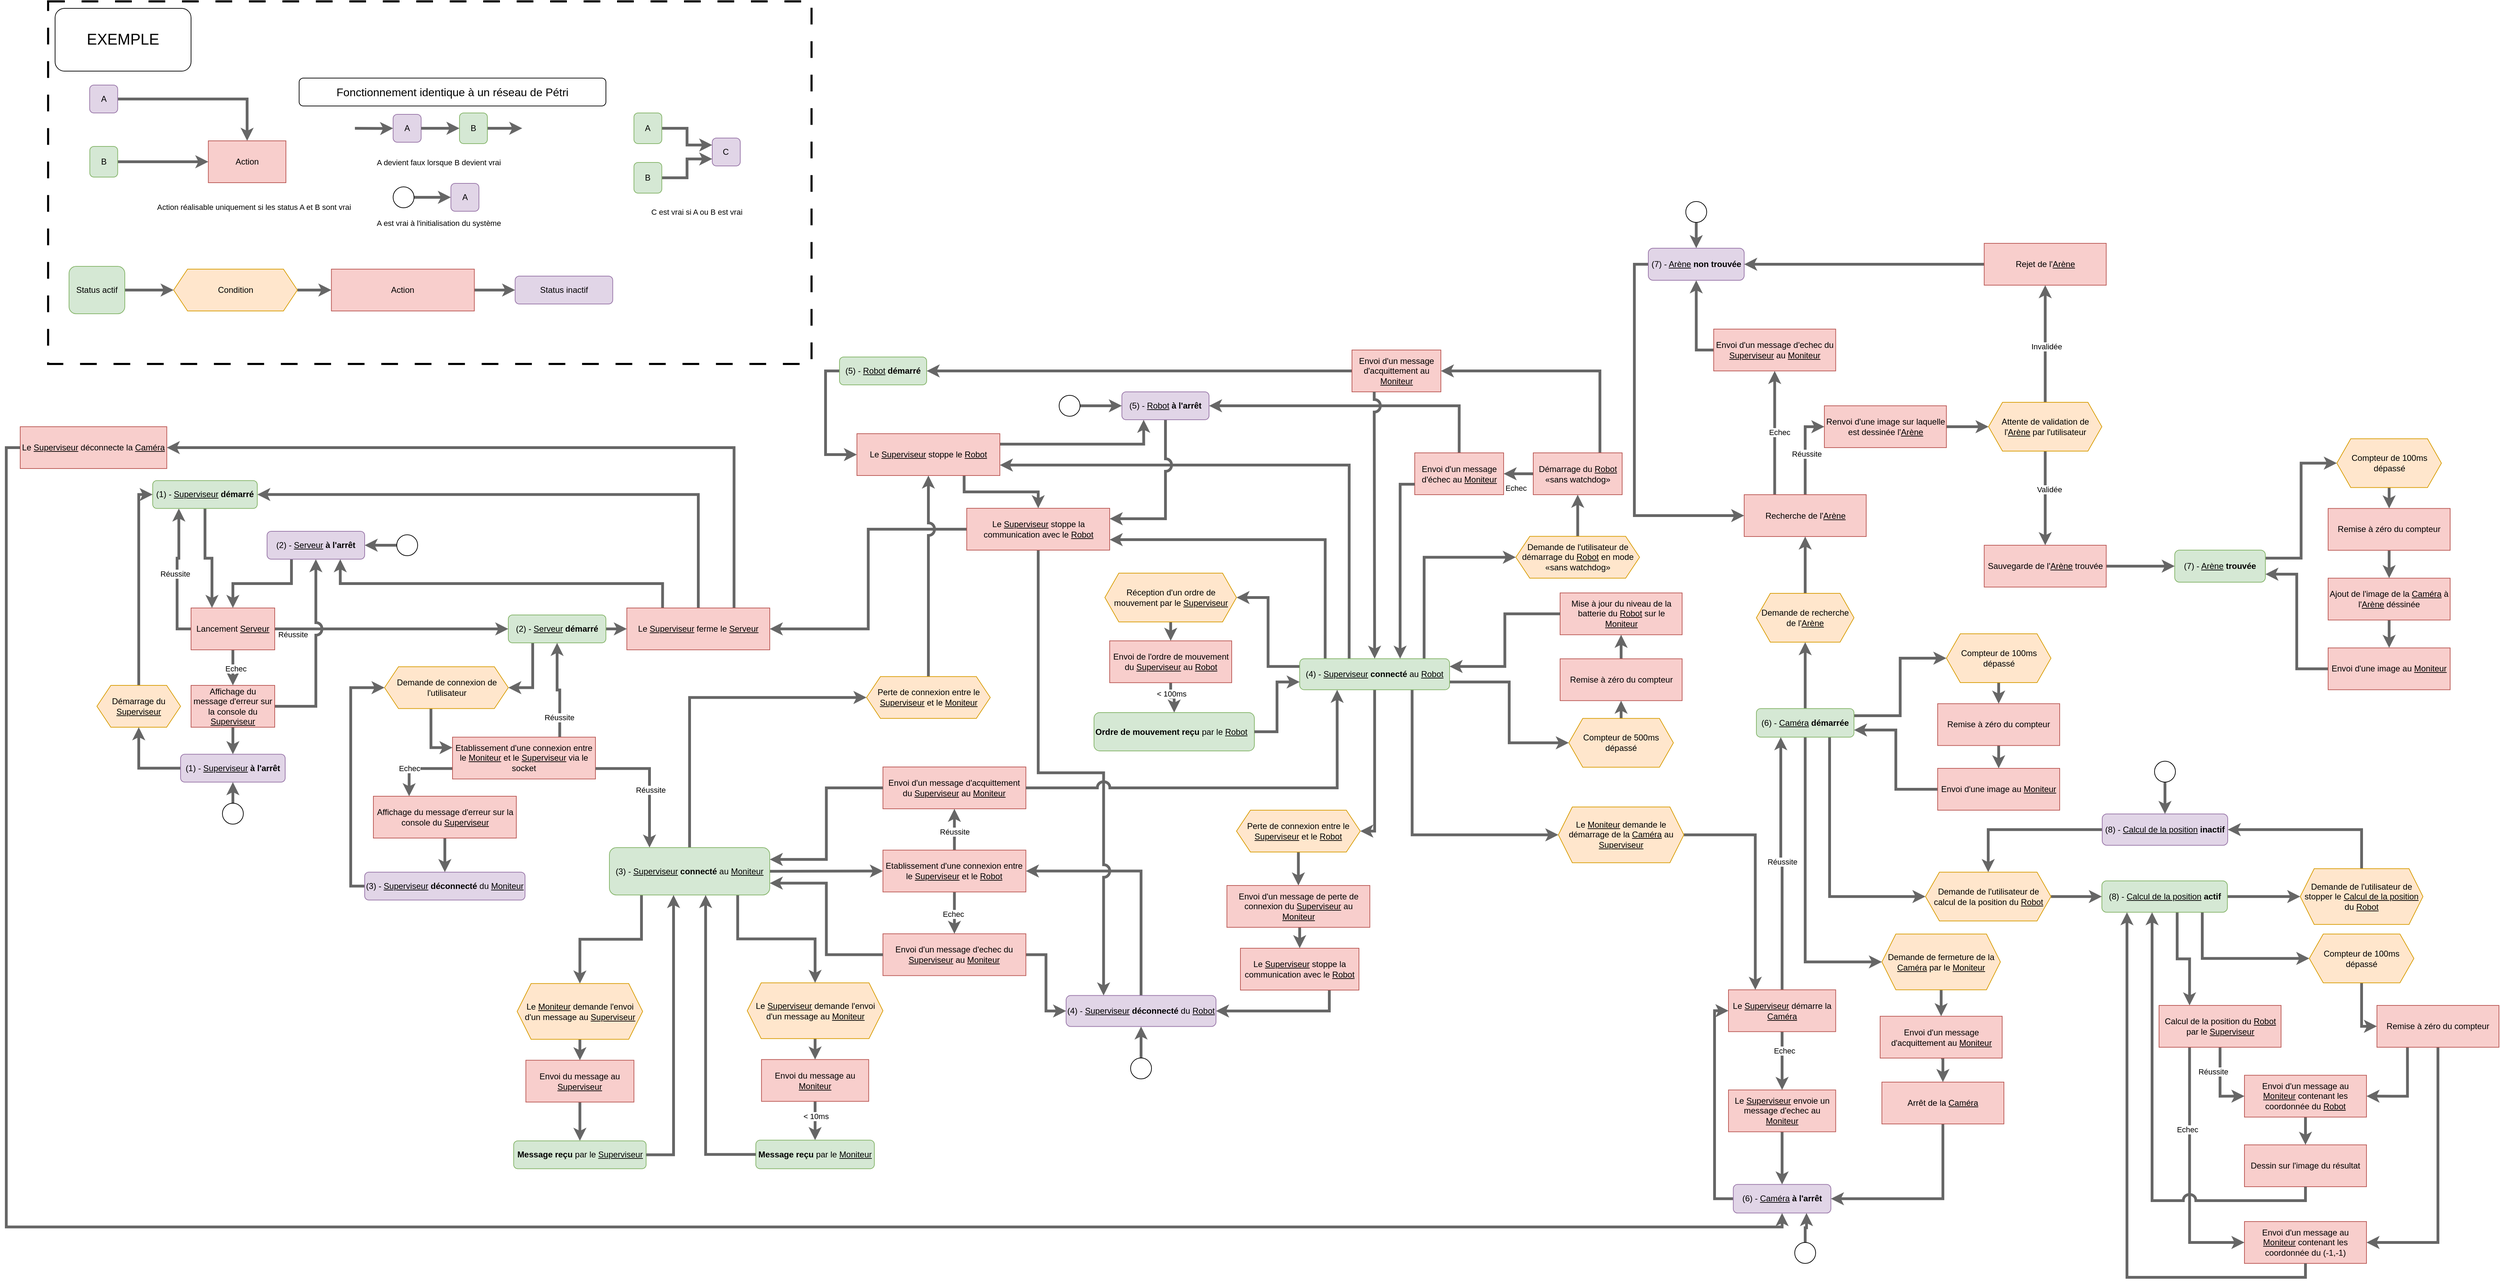 <mxfile version="26.0.16">
  <diagram name="Page-1" id="XHTN5kzYnImK7OnvFEYw">
    <mxGraphModel dx="8303" dy="-185" grid="1" gridSize="10" guides="1" tooltips="1" connect="1" arrows="0" fold="1" page="1" pageScale="1" pageWidth="827" pageHeight="1169" math="0" shadow="0">
      <root>
        <mxCell id="0" />
        <mxCell id="1" parent="0" />
        <mxCell id="FQszbWqXGhWpC6v5LWBB-206" value="" style="rounded=0;whiteSpace=wrap;html=1;fontFamily=Helvetica;fontSize=11;fontColor=default;labelBackgroundColor=default;fillColor=default;strokeWidth=3;dashed=1;dashPattern=8 8;" vertex="1" parent="1">
          <mxGeometry x="-5840" y="1330" width="1094.9" height="520" as="geometry" />
        </mxCell>
        <mxCell id="FQszbWqXGhWpC6v5LWBB-133" style="edgeStyle=orthogonalEdgeStyle;shape=connector;rounded=0;jumpStyle=arc;jumpSize=12;orthogonalLoop=1;jettySize=auto;html=1;exitX=1;exitY=0.5;exitDx=0;exitDy=0;entryX=0;entryY=0.5;entryDx=0;entryDy=0;strokeColor=#666666;strokeWidth=4;align=center;verticalAlign=middle;fontFamily=Helvetica;fontSize=11;fontColor=default;labelBackgroundColor=default;elbow=vertical;endArrow=classic;fillColor=#f5f5f5;" edge="1" parent="1" source="MBx9WTgQ6g9cfem06Tct-1" target="FQszbWqXGhWpC6v5LWBB-129">
          <mxGeometry relative="1" as="geometry" />
        </mxCell>
        <mxCell id="FQszbWqXGhWpC6v5LWBB-143" style="edgeStyle=orthogonalEdgeStyle;shape=connector;rounded=0;jumpStyle=arc;jumpSize=12;orthogonalLoop=1;jettySize=auto;html=1;exitX=0.6;exitY=1;exitDx=0;exitDy=0;entryX=0.25;entryY=0;entryDx=0;entryDy=0;strokeColor=#666666;strokeWidth=4;align=center;verticalAlign=middle;fontFamily=Helvetica;fontSize=11;fontColor=default;labelBackgroundColor=default;elbow=vertical;endArrow=classic;fillColor=#f5f5f5;exitPerimeter=0;" edge="1" parent="1" source="MBx9WTgQ6g9cfem06Tct-1" target="FQszbWqXGhWpC6v5LWBB-135">
          <mxGeometry relative="1" as="geometry" />
        </mxCell>
        <mxCell id="FQszbWqXGhWpC6v5LWBB-144" style="edgeStyle=orthogonalEdgeStyle;shape=connector;rounded=0;jumpStyle=arc;jumpSize=12;orthogonalLoop=1;jettySize=auto;html=1;exitX=0.8;exitY=1;exitDx=0;exitDy=0;entryX=0;entryY=0.5;entryDx=0;entryDy=0;strokeColor=#666666;strokeWidth=4;align=center;verticalAlign=middle;fontFamily=Helvetica;fontSize=11;fontColor=default;labelBackgroundColor=default;elbow=vertical;endArrow=classic;fillColor=#f5f5f5;exitPerimeter=0;" edge="1" parent="1" source="MBx9WTgQ6g9cfem06Tct-1" target="FQszbWqXGhWpC6v5LWBB-139">
          <mxGeometry relative="1" as="geometry" />
        </mxCell>
        <mxCell id="MBx9WTgQ6g9cfem06Tct-1" value="&lt;div&gt;&lt;div&gt;&lt;div&gt;&lt;div&gt;(8) - &lt;u&gt;Calcul de la position&lt;/u&gt; &lt;b&gt;actif&lt;/b&gt;&lt;/div&gt;&lt;/div&gt;&lt;/div&gt;&lt;/div&gt;" style="rounded=1;whiteSpace=wrap;html=1;align=center;fillColor=#d5e8d4;strokeColor=#82b366;points=[[0,0,0,0,0],[0,0.25,0,0,0],[0,0.5,0,0,0],[0,0.75,0,0,0],[0.2,1,0,0,0],[0.25,0,0,0,0],[0.4,1,0,0,0],[0.5,0,0,0,0],[0.6,1,0,0,0],[0.75,0,0,0,0],[0.8,1,0,0,0],[1,0,0,0,0],[1,0.25,0,0,0],[1,0.5,0,0,0],[1,0.75,0,0,0]];" parent="1" vertex="1">
          <mxGeometry x="-2894.5" y="2591.37" width="180" height="45" as="geometry" />
        </mxCell>
        <mxCell id="FQszbWqXGhWpC6v5LWBB-3" style="edgeStyle=orthogonalEdgeStyle;shape=connector;rounded=0;jumpStyle=arc;jumpSize=12;orthogonalLoop=1;jettySize=auto;html=1;exitX=1;exitY=0.5;exitDx=0;exitDy=0;entryX=0;entryY=0.5;entryDx=0;entryDy=0;strokeColor=#666666;strokeWidth=4;align=center;verticalAlign=middle;fontFamily=Helvetica;fontSize=11;fontColor=default;labelBackgroundColor=default;elbow=vertical;endArrow=classic;fillColor=#f5f5f5;" edge="1" parent="1" source="MBx9WTgQ6g9cfem06Tct-4" target="MBx9WTgQ6g9cfem06Tct-128">
          <mxGeometry relative="1" as="geometry" />
        </mxCell>
        <mxCell id="FQszbWqXGhWpC6v5LWBB-6" style="edgeStyle=orthogonalEdgeStyle;shape=connector;rounded=0;jumpStyle=arc;jumpSize=12;orthogonalLoop=1;jettySize=auto;html=1;exitX=0.25;exitY=1;exitDx=0;exitDy=0;entryX=1;entryY=0.5;entryDx=0;entryDy=0;strokeColor=#666666;strokeWidth=4;align=center;verticalAlign=middle;fontFamily=Helvetica;fontSize=11;fontColor=default;labelBackgroundColor=default;elbow=vertical;endArrow=classic;fillColor=#f5f5f5;" edge="1" parent="1" source="MBx9WTgQ6g9cfem06Tct-4" target="FQszbWqXGhWpC6v5LWBB-1">
          <mxGeometry relative="1" as="geometry" />
        </mxCell>
        <mxCell id="MBx9WTgQ6g9cfem06Tct-4" value="&lt;div&gt;&lt;span style=&quot;background-color: transparent; color: light-dark(rgb(0, 0, 0), rgb(255, 255, 255));&quot;&gt;(2) - &lt;u&gt;Serveur&lt;/u&gt;&amp;nbsp;&lt;/span&gt;&lt;b&gt;démarré&lt;/b&gt;&lt;/div&gt;" style="rounded=1;whiteSpace=wrap;html=1;align=center;fillColor=#d5e8d4;strokeColor=#82b366;" parent="1" vertex="1">
          <mxGeometry x="-5180" y="2210" width="140" height="40" as="geometry" />
        </mxCell>
        <mxCell id="FQszbWqXGhWpC6v5LWBB-44" style="edgeStyle=orthogonalEdgeStyle;shape=connector;rounded=0;jumpStyle=arc;jumpSize=12;orthogonalLoop=1;jettySize=auto;html=1;exitX=0.2;exitY=1;exitDx=0;exitDy=0;exitPerimeter=0;entryX=0.5;entryY=0;entryDx=0;entryDy=0;strokeColor=#666666;strokeWidth=4;align=center;verticalAlign=middle;fontFamily=Helvetica;fontSize=11;fontColor=default;labelBackgroundColor=default;elbow=vertical;endArrow=classic;fillColor=#f5f5f5;" edge="1" parent="1" source="MBx9WTgQ6g9cfem06Tct-5" target="MBx9WTgQ6g9cfem06Tct-149">
          <mxGeometry relative="1" as="geometry" />
        </mxCell>
        <mxCell id="FQszbWqXGhWpC6v5LWBB-46" style="edgeStyle=orthogonalEdgeStyle;shape=connector;rounded=0;jumpStyle=arc;jumpSize=12;orthogonalLoop=1;jettySize=auto;html=1;exitX=0.8;exitY=1;exitDx=0;exitDy=0;exitPerimeter=0;entryX=0.5;entryY=0;entryDx=0;entryDy=0;strokeColor=#666666;strokeWidth=4;align=center;verticalAlign=middle;fontFamily=Helvetica;fontSize=11;fontColor=default;labelBackgroundColor=default;elbow=vertical;endArrow=classic;fillColor=#f5f5f5;" edge="1" parent="1" source="MBx9WTgQ6g9cfem06Tct-5" target="MBx9WTgQ6g9cfem06Tct-151">
          <mxGeometry relative="1" as="geometry" />
        </mxCell>
        <mxCell id="FQszbWqXGhWpC6v5LWBB-50" style="edgeStyle=orthogonalEdgeStyle;shape=connector;rounded=0;jumpStyle=arc;jumpSize=12;orthogonalLoop=1;jettySize=auto;html=1;exitX=0.5;exitY=0;exitDx=0;exitDy=0;exitPerimeter=0;entryX=0;entryY=0.5;entryDx=0;entryDy=0;strokeColor=#666666;strokeWidth=4;align=center;verticalAlign=middle;fontFamily=Helvetica;fontSize=11;fontColor=default;labelBackgroundColor=default;elbow=vertical;endArrow=classic;fillColor=#f5f5f5;" edge="1" parent="1" source="MBx9WTgQ6g9cfem06Tct-5" target="FQszbWqXGhWpC6v5LWBB-4">
          <mxGeometry relative="1" as="geometry" />
        </mxCell>
        <mxCell id="FQszbWqXGhWpC6v5LWBB-51" style="edgeStyle=orthogonalEdgeStyle;shape=connector;rounded=0;jumpStyle=arc;jumpSize=12;orthogonalLoop=1;jettySize=auto;html=1;exitX=1;exitY=0.5;exitDx=0;exitDy=0;exitPerimeter=0;entryX=0;entryY=0.5;entryDx=0;entryDy=0;strokeColor=#666666;strokeWidth=4;align=center;verticalAlign=middle;fontFamily=Helvetica;fontSize=11;fontColor=default;labelBackgroundColor=default;elbow=vertical;endArrow=classic;fillColor=#f5f5f5;" edge="1" parent="1" source="MBx9WTgQ6g9cfem06Tct-5" target="MBx9WTgQ6g9cfem06Tct-88">
          <mxGeometry relative="1" as="geometry" />
        </mxCell>
        <mxCell id="MBx9WTgQ6g9cfem06Tct-5" value="&lt;div&gt;(3) - &lt;u&gt;Superviseur&lt;/u&gt; &lt;b&gt;connecté&lt;/b&gt; au &lt;u&gt;Moniteur&lt;/u&gt;&lt;/div&gt;" style="rounded=1;whiteSpace=wrap;html=1;align=center;fillColor=#d5e8d4;strokeColor=#82b366;points=[[0,0,0,0,0],[0,0.25,0,0,0],[0,0.5,0,0,0],[0,0.75,0,0,0],[0.2,1,0,0,0],[0.25,0,0,0,0],[0.4,1,0,0,0],[0.5,0,0,0,0],[0.6,1,0,0,0],[0.75,0,0,0,0],[0.8,1,0,0,0],[1,0,0,0,0],[1,0.25,0,0,0],[1,0.5,0,0,0],[1,0.75,0,0,0]];verticalAlign=middle;fontFamily=Helvetica;fontSize=12;fontColor=default;" parent="1" vertex="1">
          <mxGeometry x="-5035" y="2543.63" width="230" height="68" as="geometry" />
        </mxCell>
        <mxCell id="FQszbWqXGhWpC6v5LWBB-31" style="edgeStyle=orthogonalEdgeStyle;shape=connector;rounded=0;jumpStyle=arc;jumpSize=12;orthogonalLoop=1;jettySize=auto;html=1;entryX=1;entryY=0.75;entryDx=0;entryDy=0;strokeColor=#666666;strokeWidth=4;align=center;verticalAlign=middle;fontFamily=Helvetica;fontSize=11;fontColor=default;labelBackgroundColor=default;elbow=vertical;endArrow=classic;fillColor=#f5f5f5;exitX=0.17;exitY=0;exitDx=0;exitDy=0;exitPerimeter=0;flowAnimation=0;" edge="1" parent="1" source="MBx9WTgQ6g9cfem06Tct-6" target="MBx9WTgQ6g9cfem06Tct-112">
          <mxGeometry relative="1" as="geometry">
            <mxPoint x="-4020" y="2100" as="sourcePoint" />
          </mxGeometry>
        </mxCell>
        <mxCell id="FQszbWqXGhWpC6v5LWBB-32" style="edgeStyle=orthogonalEdgeStyle;shape=connector;rounded=0;jumpStyle=arc;jumpSize=12;orthogonalLoop=1;jettySize=auto;html=1;entryX=1;entryY=0.75;entryDx=0;entryDy=0;strokeColor=#666666;strokeWidth=4;align=center;verticalAlign=middle;fontFamily=Helvetica;fontSize=11;fontColor=default;labelBackgroundColor=default;elbow=vertical;endArrow=classic;fillColor=#f5f5f5;exitX=0.33;exitY=0;exitDx=0;exitDy=0;exitPerimeter=0;" edge="1" parent="1" source="MBx9WTgQ6g9cfem06Tct-6" target="MBx9WTgQ6g9cfem06Tct-82">
          <mxGeometry relative="1" as="geometry">
            <mxPoint x="-3980" y="2120" as="sourcePoint" />
          </mxGeometry>
        </mxCell>
        <mxCell id="FQszbWqXGhWpC6v5LWBB-37" style="edgeStyle=orthogonalEdgeStyle;shape=connector;rounded=0;jumpStyle=arc;jumpSize=12;orthogonalLoop=1;jettySize=auto;html=1;exitX=1;exitY=0.75;exitDx=0;exitDy=0;exitPerimeter=0;entryX=0;entryY=0.5;entryDx=0;entryDy=0;strokeColor=#666666;strokeWidth=4;align=center;verticalAlign=middle;fontFamily=Helvetica;fontSize=11;fontColor=default;labelBackgroundColor=default;elbow=vertical;endArrow=classic;fillColor=#f5f5f5;" edge="1" parent="1" source="MBx9WTgQ6g9cfem06Tct-6" target="MBx9WTgQ6g9cfem06Tct-189">
          <mxGeometry relative="1" as="geometry" />
        </mxCell>
        <mxCell id="FQszbWqXGhWpC6v5LWBB-38" style="edgeStyle=orthogonalEdgeStyle;shape=connector;rounded=0;jumpStyle=arc;jumpSize=12;orthogonalLoop=1;jettySize=auto;html=1;exitX=0;exitY=0.25;exitDx=0;exitDy=0;exitPerimeter=0;entryX=1;entryY=0.5;entryDx=0;entryDy=0;strokeColor=#666666;strokeWidth=4;align=center;verticalAlign=middle;fontFamily=Helvetica;fontSize=11;fontColor=default;labelBackgroundColor=default;elbow=vertical;endArrow=classic;fillColor=#f5f5f5;" edge="1" parent="1" source="MBx9WTgQ6g9cfem06Tct-6" target="MBx9WTgQ6g9cfem06Tct-184">
          <mxGeometry relative="1" as="geometry" />
        </mxCell>
        <mxCell id="FQszbWqXGhWpC6v5LWBB-56" style="edgeStyle=orthogonalEdgeStyle;shape=connector;rounded=0;jumpStyle=arc;jumpSize=12;orthogonalLoop=1;jettySize=auto;html=1;exitX=0.5;exitY=1;exitDx=0;exitDy=0;exitPerimeter=0;entryX=1;entryY=0.5;entryDx=0;entryDy=0;strokeColor=#666666;strokeWidth=4;align=center;verticalAlign=middle;fontFamily=Helvetica;fontSize=11;fontColor=default;labelBackgroundColor=default;elbow=vertical;endArrow=classic;fillColor=#f5f5f5;" edge="1" parent="1" source="MBx9WTgQ6g9cfem06Tct-6" target="MBx9WTgQ6g9cfem06Tct-164">
          <mxGeometry relative="1" as="geometry" />
        </mxCell>
        <mxCell id="FQszbWqXGhWpC6v5LWBB-59" style="edgeStyle=orthogonalEdgeStyle;shape=connector;rounded=0;jumpStyle=arc;jumpSize=12;orthogonalLoop=1;jettySize=auto;html=1;entryX=0;entryY=0.5;entryDx=0;entryDy=0;strokeColor=#666666;strokeWidth=4;align=center;verticalAlign=middle;fontFamily=Helvetica;fontSize=11;fontColor=default;labelBackgroundColor=default;elbow=vertical;endArrow=classic;fillColor=#f5f5f5;exitX=0.83;exitY=0;exitDx=0;exitDy=0;exitPerimeter=0;" edge="1" parent="1" source="MBx9WTgQ6g9cfem06Tct-6" target="MBx9WTgQ6g9cfem06Tct-171">
          <mxGeometry relative="1" as="geometry">
            <mxPoint x="-3884" y="2210" as="sourcePoint" />
          </mxGeometry>
        </mxCell>
        <mxCell id="FQszbWqXGhWpC6v5LWBB-67" style="edgeStyle=orthogonalEdgeStyle;shape=connector;rounded=0;jumpStyle=arc;jumpSize=12;orthogonalLoop=1;jettySize=auto;html=1;exitX=0.75;exitY=1;exitDx=0;exitDy=0;exitPerimeter=0;entryX=0;entryY=0.5;entryDx=0;entryDy=0;strokeColor=#666666;strokeWidth=4;align=center;verticalAlign=middle;fontFamily=Helvetica;fontSize=11;fontColor=default;labelBackgroundColor=default;elbow=vertical;endArrow=classic;fillColor=#f5f5f5;" edge="1" parent="1" source="MBx9WTgQ6g9cfem06Tct-6" target="FQszbWqXGhWpC6v5LWBB-64">
          <mxGeometry relative="1" as="geometry" />
        </mxCell>
        <mxCell id="MBx9WTgQ6g9cfem06Tct-6" value="&lt;div&gt;&lt;div&gt;(4) - &lt;u&gt;Superviseur&lt;/u&gt; &lt;b&gt;connecté&lt;/b&gt; au &lt;u&gt;Robot&lt;/u&gt;&lt;/div&gt;&lt;/div&gt;" style="rounded=1;whiteSpace=wrap;html=1;align=center;fillColor=#d5e8d4;strokeColor=#82b366;points=[[0,0.25,0,0,0],[0,0.5,0,0,0],[0,0.75,0,0,0],[0.17,0,0,0,0],[0.25,1,0,0,0],[0.33,0,0,0,0],[0.5,0,0,0,0],[0.5,1,0,0,0],[0.67,0,0,0,0],[0.75,1,0,0,0],[0.83,0,0,0,0],[1,0.25,0,0,0],[1,0.5,0,0,0],[1,0.75,0,0,0]];" parent="1" vertex="1">
          <mxGeometry x="-4045" y="2272.75" width="215" height="44.5" as="geometry" />
        </mxCell>
        <mxCell id="FQszbWqXGhWpC6v5LWBB-30" style="edgeStyle=orthogonalEdgeStyle;shape=connector;rounded=0;jumpStyle=arc;jumpSize=12;orthogonalLoop=1;jettySize=auto;html=1;exitX=0;exitY=0.5;exitDx=0;exitDy=0;entryX=0;entryY=0.5;entryDx=0;entryDy=0;strokeColor=#666666;strokeWidth=4;align=center;verticalAlign=middle;fontFamily=Helvetica;fontSize=11;fontColor=default;labelBackgroundColor=default;elbow=vertical;endArrow=classic;fillColor=#f5f5f5;" edge="1" parent="1" source="MBx9WTgQ6g9cfem06Tct-7" target="MBx9WTgQ6g9cfem06Tct-82">
          <mxGeometry relative="1" as="geometry" />
        </mxCell>
        <mxCell id="MBx9WTgQ6g9cfem06Tct-7" value="&lt;div&gt;(5) - &lt;u&gt;Robot&lt;/u&gt;&amp;nbsp;&lt;span style=&quot;background-color: transparent; color: light-dark(rgb(0, 0, 0), rgb(255, 255, 255));&quot;&gt;&lt;b&gt;démarré&lt;/b&gt;&lt;/span&gt;&lt;/div&gt;" style="rounded=1;whiteSpace=wrap;html=1;align=center;fillColor=#d5e8d4;strokeColor=#82b366;" parent="1" vertex="1">
          <mxGeometry x="-4705.0" y="1840" width="125" height="40" as="geometry" />
        </mxCell>
        <mxCell id="FQszbWqXGhWpC6v5LWBB-85" style="edgeStyle=orthogonalEdgeStyle;shape=connector;rounded=0;jumpStyle=arc;jumpSize=12;orthogonalLoop=1;jettySize=auto;html=1;exitX=1;exitY=0.25;exitDx=0;exitDy=0;entryX=0;entryY=0.5;entryDx=0;entryDy=0;strokeColor=#666666;strokeWidth=4;align=center;verticalAlign=middle;fontFamily=Helvetica;fontSize=11;fontColor=default;labelBackgroundColor=default;elbow=vertical;endArrow=classic;fillColor=#f5f5f5;" edge="1" parent="1" source="MBx9WTgQ6g9cfem06Tct-8" target="FQszbWqXGhWpC6v5LWBB-76">
          <mxGeometry relative="1" as="geometry" />
        </mxCell>
        <mxCell id="FQszbWqXGhWpC6v5LWBB-90" style="edgeStyle=orthogonalEdgeStyle;shape=connector;rounded=0;jumpStyle=arc;jumpSize=12;orthogonalLoop=1;jettySize=auto;html=1;exitX=0.5;exitY=1;exitDx=0;exitDy=0;entryX=0;entryY=0.5;entryDx=0;entryDy=0;strokeColor=#666666;strokeWidth=4;align=center;verticalAlign=middle;fontFamily=Helvetica;fontSize=11;fontColor=default;labelBackgroundColor=default;elbow=vertical;endArrow=classic;fillColor=#f5f5f5;" edge="1" parent="1" source="MBx9WTgQ6g9cfem06Tct-8" target="FQszbWqXGhWpC6v5LWBB-79">
          <mxGeometry relative="1" as="geometry" />
        </mxCell>
        <mxCell id="FQszbWqXGhWpC6v5LWBB-102" style="edgeStyle=orthogonalEdgeStyle;shape=connector;rounded=0;jumpStyle=arc;jumpSize=12;orthogonalLoop=1;jettySize=auto;html=1;exitX=0.5;exitY=0;exitDx=0;exitDy=0;entryX=0.5;entryY=1;entryDx=0;entryDy=0;strokeColor=#666666;strokeWidth=4;align=center;verticalAlign=middle;fontFamily=Helvetica;fontSize=11;fontColor=default;labelBackgroundColor=default;elbow=vertical;endArrow=classic;fillColor=#f5f5f5;" edge="1" parent="1" source="MBx9WTgQ6g9cfem06Tct-8" target="FQszbWqXGhWpC6v5LWBB-95">
          <mxGeometry relative="1" as="geometry" />
        </mxCell>
        <mxCell id="FQszbWqXGhWpC6v5LWBB-130" style="edgeStyle=orthogonalEdgeStyle;shape=connector;rounded=0;jumpStyle=arc;jumpSize=12;orthogonalLoop=1;jettySize=auto;html=1;exitX=0.75;exitY=1;exitDx=0;exitDy=0;entryX=0;entryY=0.5;entryDx=0;entryDy=0;strokeColor=#666666;strokeWidth=4;align=center;verticalAlign=middle;fontFamily=Helvetica;fontSize=11;fontColor=default;labelBackgroundColor=default;elbow=vertical;endArrow=classic;fillColor=#f5f5f5;" edge="1" parent="1" source="MBx9WTgQ6g9cfem06Tct-8" target="FQszbWqXGhWpC6v5LWBB-128">
          <mxGeometry relative="1" as="geometry" />
        </mxCell>
        <mxCell id="MBx9WTgQ6g9cfem06Tct-8" value="&lt;div&gt;(6) - &lt;u&gt;Caméra&lt;/u&gt;&amp;nbsp;&lt;span style=&quot;background-color: transparent; color: light-dark(rgb(0, 0, 0), rgb(255, 255, 255));&quot;&gt;&lt;b&gt;démarrée&lt;/b&gt;&lt;/span&gt;&lt;/div&gt;" style="rounded=1;whiteSpace=wrap;html=1;align=center;fillColor=#d5e8d4;strokeColor=#82b366;" parent="1" vertex="1">
          <mxGeometry x="-3390" y="2344.25" width="140" height="41" as="geometry" />
        </mxCell>
        <mxCell id="FQszbWqXGhWpC6v5LWBB-123" style="edgeStyle=orthogonalEdgeStyle;shape=connector;rounded=0;jumpStyle=arc;jumpSize=12;orthogonalLoop=1;jettySize=auto;html=1;exitX=1;exitY=0.25;exitDx=0;exitDy=0;entryX=0;entryY=0.5;entryDx=0;entryDy=0;strokeColor=#666666;strokeWidth=4;align=center;verticalAlign=middle;fontFamily=Helvetica;fontSize=11;fontColor=default;labelBackgroundColor=default;elbow=vertical;endArrow=classic;fillColor=#f5f5f5;" edge="1" parent="1" source="MBx9WTgQ6g9cfem06Tct-9" target="FQszbWqXGhWpC6v5LWBB-119">
          <mxGeometry relative="1" as="geometry" />
        </mxCell>
        <mxCell id="MBx9WTgQ6g9cfem06Tct-9" value="&lt;div&gt;&lt;span style=&quot;background-color: transparent; color: light-dark(rgb(0, 0, 0), rgb(255, 255, 255));&quot;&gt;(7) - &lt;u&gt;Arène&lt;/u&gt; &lt;b&gt;trouvée&lt;/b&gt;&lt;/span&gt;&lt;/div&gt;" style="rounded=1;whiteSpace=wrap;html=1;align=center;fillColor=#d5e8d4;strokeColor=#82b366;" parent="1" vertex="1">
          <mxGeometry x="-2790" y="2117" width="130" height="46" as="geometry" />
        </mxCell>
        <mxCell id="MBx9WTgQ6g9cfem06Tct-30" style="rounded=0;orthogonalLoop=1;jettySize=auto;html=1;exitX=0.5;exitY=1;exitDx=0;exitDy=0;entryX=0.5;entryY=0;entryDx=0;entryDy=0;edgeStyle=orthogonalEdgeStyle;elbow=vertical;strokeColor=#666666;align=center;verticalAlign=middle;fontFamily=Helvetica;fontSize=11;fontColor=default;labelBackgroundColor=default;jumpStyle=arc;jumpSize=12;endArrow=classic;strokeWidth=4;fillColor=#f5f5f5;" parent="1" source="MBx9WTgQ6g9cfem06Tct-22" target="MBx9WTgQ6g9cfem06Tct-29" edge="1">
          <mxGeometry relative="1" as="geometry" />
        </mxCell>
        <mxCell id="MBx9WTgQ6g9cfem06Tct-31" value="Echec" style="edgeLabel;html=1;align=center;verticalAlign=middle;resizable=0;points=[];rounded=0;strokeColor=#666666;fontFamily=Helvetica;fontSize=11;fontColor=default;labelBackgroundColor=default;strokeWidth=4;fillColor=#f5f5f5;" parent="MBx9WTgQ6g9cfem06Tct-30" vertex="1" connectable="0">
          <mxGeometry x="0.033" y="4" relative="1" as="geometry">
            <mxPoint as="offset" />
          </mxGeometry>
        </mxCell>
        <mxCell id="MBx9WTgQ6g9cfem06Tct-209" style="edgeStyle=orthogonalEdgeStyle;shape=connector;rounded=0;jumpStyle=arc;jumpSize=12;orthogonalLoop=1;jettySize=auto;html=1;exitX=1;exitY=0.5;exitDx=0;exitDy=0;entryX=0;entryY=0.5;entryDx=0;entryDy=0;strokeColor=#666666;strokeWidth=4;align=center;verticalAlign=middle;fontFamily=Helvetica;fontSize=11;fontColor=default;labelBackgroundColor=default;elbow=vertical;endArrow=classic;fillColor=#f5f5f5;" parent="1" source="MBx9WTgQ6g9cfem06Tct-22" target="MBx9WTgQ6g9cfem06Tct-4" edge="1">
          <mxGeometry relative="1" as="geometry" />
        </mxCell>
        <mxCell id="MBx9WTgQ6g9cfem06Tct-210" value="Réussite" style="edgeLabel;html=1;align=center;verticalAlign=middle;resizable=0;points=[];fontFamily=Helvetica;fontSize=11;fontColor=default;labelBackgroundColor=default;" parent="MBx9WTgQ6g9cfem06Tct-209" vertex="1" connectable="0">
          <mxGeometry x="-0.202" y="4" relative="1" as="geometry">
            <mxPoint x="-108" y="12" as="offset" />
          </mxGeometry>
        </mxCell>
        <mxCell id="FQszbWqXGhWpC6v5LWBB-178" style="edgeStyle=orthogonalEdgeStyle;shape=connector;rounded=0;jumpStyle=arc;jumpSize=12;orthogonalLoop=1;jettySize=auto;html=1;exitX=0;exitY=0.5;exitDx=0;exitDy=0;entryX=0.25;entryY=1;entryDx=0;entryDy=0;strokeColor=#666666;strokeWidth=4;align=center;verticalAlign=middle;fontFamily=Helvetica;fontSize=11;fontColor=default;labelBackgroundColor=default;elbow=vertical;endArrow=classic;fillColor=#f5f5f5;" edge="1" parent="1" source="MBx9WTgQ6g9cfem06Tct-22" target="MBx9WTgQ6g9cfem06Tct-156">
          <mxGeometry relative="1" as="geometry" />
        </mxCell>
        <mxCell id="FQszbWqXGhWpC6v5LWBB-179" value="Réussite" style="edgeLabel;html=1;align=center;verticalAlign=middle;resizable=0;points=[];fontFamily=Helvetica;fontSize=11;fontColor=default;labelBackgroundColor=default;" vertex="1" connectable="0" parent="FQszbWqXGhWpC6v5LWBB-178">
          <mxGeometry x="0.021" y="3" relative="1" as="geometry">
            <mxPoint as="offset" />
          </mxGeometry>
        </mxCell>
        <mxCell id="MBx9WTgQ6g9cfem06Tct-22" value="Lancement &lt;u&gt;Serveur&lt;/u&gt;" style="rounded=0;whiteSpace=wrap;html=1;fillColor=#f8cecc;strokeColor=#b85450;" parent="1" vertex="1">
          <mxGeometry x="-5635" y="2200" width="120" height="60" as="geometry" />
        </mxCell>
        <mxCell id="MBx9WTgQ6g9cfem06Tct-100" style="rounded=0;orthogonalLoop=1;jettySize=auto;html=1;exitX=0.5;exitY=1;exitDx=0;exitDy=0;entryX=0.5;entryY=0;entryDx=0;entryDy=0;edgeStyle=orthogonalEdgeStyle;elbow=vertical;strokeColor=#666666;align=center;verticalAlign=middle;fontFamily=Helvetica;fontSize=11;fontColor=default;labelBackgroundColor=default;jumpStyle=arc;jumpSize=12;endArrow=classic;strokeWidth=4;fillColor=#f5f5f5;" parent="1" source="MBx9WTgQ6g9cfem06Tct-29" target="MBx9WTgQ6g9cfem06Tct-44" edge="1">
          <mxGeometry relative="1" as="geometry" />
        </mxCell>
        <mxCell id="FQszbWqXGhWpC6v5LWBB-21" style="edgeStyle=orthogonalEdgeStyle;shape=connector;rounded=0;jumpStyle=arc;jumpSize=12;orthogonalLoop=1;jettySize=auto;html=1;exitX=1;exitY=0.5;exitDx=0;exitDy=0;entryX=0.5;entryY=1;entryDx=0;entryDy=0;strokeColor=#666666;strokeWidth=4;align=center;verticalAlign=middle;fontFamily=Helvetica;fontSize=11;fontColor=default;labelBackgroundColor=default;elbow=vertical;endArrow=classic;fillColor=#f5f5f5;" edge="1" parent="1" source="MBx9WTgQ6g9cfem06Tct-29" target="MBx9WTgQ6g9cfem06Tct-45">
          <mxGeometry relative="1" as="geometry" />
        </mxCell>
        <mxCell id="MBx9WTgQ6g9cfem06Tct-29" value="Affichage du message d&#39;erreur sur la console du &lt;u&gt;Superviseur&lt;/u&gt;" style="rounded=0;whiteSpace=wrap;html=1;fillColor=#f8cecc;strokeColor=#b85450;" parent="1" vertex="1">
          <mxGeometry x="-5635" y="2311" width="120" height="60" as="geometry" />
        </mxCell>
        <mxCell id="MBx9WTgQ6g9cfem06Tct-159" style="edgeStyle=orthogonalEdgeStyle;shape=connector;rounded=0;jumpStyle=arc;jumpSize=12;orthogonalLoop=1;jettySize=auto;html=1;exitX=0.5;exitY=0;exitDx=0;exitDy=0;entryX=0;entryY=0.5;entryDx=0;entryDy=0;strokeColor=#666666;strokeWidth=4;align=center;verticalAlign=middle;fontFamily=Helvetica;fontSize=11;fontColor=default;labelBackgroundColor=default;elbow=vertical;endArrow=classic;fillColor=#f5f5f5;" parent="1" source="MBx9WTgQ6g9cfem06Tct-35" target="MBx9WTgQ6g9cfem06Tct-156" edge="1">
          <mxGeometry relative="1" as="geometry" />
        </mxCell>
        <mxCell id="MBx9WTgQ6g9cfem06Tct-35" value="Démarrage du &lt;u&gt;Superviseur&lt;/u&gt;" style="shape=hexagon;perimeter=hexagonPerimeter2;whiteSpace=wrap;html=1;fixedSize=1;fillColor=#ffe6cc;strokeColor=#d79b00;" parent="1" vertex="1">
          <mxGeometry x="-5770" y="2311" width="120" height="60" as="geometry" />
        </mxCell>
        <mxCell id="FQszbWqXGhWpC6v5LWBB-11" style="edgeStyle=orthogonalEdgeStyle;shape=connector;rounded=0;jumpStyle=arc;jumpSize=12;orthogonalLoop=1;jettySize=auto;html=1;exitX=0;exitY=0.75;exitDx=0;exitDy=0;entryX=0.25;entryY=0;entryDx=0;entryDy=0;strokeColor=#666666;strokeWidth=4;align=center;verticalAlign=middle;fontFamily=Helvetica;fontSize=11;fontColor=default;labelBackgroundColor=default;elbow=vertical;endArrow=classic;fillColor=#f5f5f5;" edge="1" parent="1" source="MBx9WTgQ6g9cfem06Tct-37" target="MBx9WTgQ6g9cfem06Tct-71">
          <mxGeometry relative="1" as="geometry" />
        </mxCell>
        <mxCell id="FQszbWqXGhWpC6v5LWBB-12" value="Echec" style="edgeLabel;html=1;align=center;verticalAlign=middle;resizable=0;points=[];fontFamily=Helvetica;fontSize=11;fontColor=default;labelBackgroundColor=default;" vertex="1" connectable="0" parent="FQszbWqXGhWpC6v5LWBB-11">
          <mxGeometry x="0.212" relative="1" as="geometry">
            <mxPoint as="offset" />
          </mxGeometry>
        </mxCell>
        <mxCell id="FQszbWqXGhWpC6v5LWBB-157" style="edgeStyle=orthogonalEdgeStyle;shape=connector;rounded=0;jumpStyle=arc;jumpSize=12;orthogonalLoop=1;jettySize=auto;html=1;exitX=0.75;exitY=0;exitDx=0;exitDy=0;entryX=0.5;entryY=1;entryDx=0;entryDy=0;strokeColor=#666666;strokeWidth=4;align=center;verticalAlign=middle;fontFamily=Helvetica;fontSize=11;fontColor=default;labelBackgroundColor=default;elbow=vertical;endArrow=classic;fillColor=#f5f5f5;" edge="1" parent="1" source="MBx9WTgQ6g9cfem06Tct-37" target="MBx9WTgQ6g9cfem06Tct-4">
          <mxGeometry relative="1" as="geometry" />
        </mxCell>
        <mxCell id="FQszbWqXGhWpC6v5LWBB-158" value="Réussite" style="edgeLabel;html=1;align=center;verticalAlign=middle;resizable=0;points=[];fontFamily=Helvetica;fontSize=11;fontColor=default;labelBackgroundColor=default;" vertex="1" connectable="0" parent="FQszbWqXGhWpC6v5LWBB-157">
          <mxGeometry x="-0.591" y="1" relative="1" as="geometry">
            <mxPoint as="offset" />
          </mxGeometry>
        </mxCell>
        <mxCell id="MBx9WTgQ6g9cfem06Tct-37" value="Etablissement d&#39;une connexion entre le &lt;u&gt;Moniteur&lt;/u&gt; et le &lt;u&gt;Superviseur&lt;/u&gt; via le socket" style="rounded=0;whiteSpace=wrap;html=1;fillColor=#f8cecc;strokeColor=#b85450;" parent="1" vertex="1">
          <mxGeometry x="-5260" y="2385.25" width="205" height="60" as="geometry" />
        </mxCell>
        <mxCell id="FQszbWqXGhWpC6v5LWBB-131" style="edgeStyle=orthogonalEdgeStyle;shape=connector;rounded=0;jumpStyle=arc;jumpSize=12;orthogonalLoop=1;jettySize=auto;html=1;exitX=0;exitY=0.5;exitDx=0;exitDy=0;entryX=0.5;entryY=0;entryDx=0;entryDy=0;strokeColor=#666666;strokeWidth=4;align=center;verticalAlign=middle;fontFamily=Helvetica;fontSize=11;fontColor=default;labelBackgroundColor=default;elbow=vertical;endArrow=classic;fillColor=#f5f5f5;" edge="1" parent="1" source="MBx9WTgQ6g9cfem06Tct-43" target="FQszbWqXGhWpC6v5LWBB-128">
          <mxGeometry relative="1" as="geometry" />
        </mxCell>
        <mxCell id="MBx9WTgQ6g9cfem06Tct-43" value="&lt;div&gt;&lt;div&gt;&lt;div&gt;&lt;div&gt;(8) - &lt;u&gt;Calcul de la position&lt;/u&gt; &lt;b&gt;inactif&lt;/b&gt;&lt;/div&gt;&lt;/div&gt;&lt;/div&gt;&lt;/div&gt;" style="rounded=1;whiteSpace=wrap;html=1;align=center;fillColor=#e1d5e7;strokeColor=#9673a6;" parent="1" vertex="1">
          <mxGeometry x="-2894" y="2495.38" width="180" height="45" as="geometry" />
        </mxCell>
        <mxCell id="MBx9WTgQ6g9cfem06Tct-53" style="rounded=0;orthogonalLoop=1;jettySize=auto;html=1;exitX=0;exitY=0.5;exitDx=0;exitDy=0;entryX=0.5;entryY=1;entryDx=0;entryDy=0;edgeStyle=orthogonalEdgeStyle;elbow=vertical;strokeColor=#666666;align=center;verticalAlign=middle;fontFamily=Helvetica;fontSize=11;fontColor=default;labelBackgroundColor=default;jumpStyle=arc;jumpSize=12;endArrow=classic;strokeWidth=4;fillColor=#f5f5f5;" parent="1" source="MBx9WTgQ6g9cfem06Tct-44" target="MBx9WTgQ6g9cfem06Tct-35" edge="1">
          <mxGeometry relative="1" as="geometry" />
        </mxCell>
        <mxCell id="MBx9WTgQ6g9cfem06Tct-44" value="(1) - &lt;u&gt;Superviseur&lt;/u&gt; &lt;b&gt;à l&#39;arrêt&lt;/b&gt;" style="rounded=1;whiteSpace=wrap;html=1;align=center;fillColor=#e1d5e7;strokeColor=#9673a6;" parent="1" vertex="1">
          <mxGeometry x="-5650" y="2409.75" width="150" height="40" as="geometry" />
        </mxCell>
        <mxCell id="FQszbWqXGhWpC6v5LWBB-20" style="edgeStyle=orthogonalEdgeStyle;shape=connector;rounded=0;jumpStyle=arc;jumpSize=12;orthogonalLoop=1;jettySize=auto;html=1;exitX=0.25;exitY=1;exitDx=0;exitDy=0;entryX=0.5;entryY=0;entryDx=0;entryDy=0;strokeColor=#666666;strokeWidth=4;align=center;verticalAlign=middle;fontFamily=Helvetica;fontSize=11;fontColor=default;labelBackgroundColor=default;elbow=vertical;endArrow=classic;fillColor=#f5f5f5;" edge="1" parent="1" source="MBx9WTgQ6g9cfem06Tct-45" target="MBx9WTgQ6g9cfem06Tct-22">
          <mxGeometry relative="1" as="geometry" />
        </mxCell>
        <mxCell id="MBx9WTgQ6g9cfem06Tct-45" value="&lt;div&gt;&lt;span style=&quot;background-color: transparent; color: light-dark(rgb(0, 0, 0), rgb(255, 255, 255));&quot;&gt;(2) - &lt;u&gt;Serveur&lt;/u&gt;&amp;nbsp;&lt;/span&gt;&lt;span style=&quot;background-color: transparent; color: light-dark(rgb(0, 0, 0), rgb(255, 255, 255));&quot;&gt;&lt;b&gt;à l&#39;arrêt&lt;/b&gt;&lt;/span&gt;&lt;/div&gt;" style="rounded=1;whiteSpace=wrap;html=1;align=center;fillColor=#e1d5e7;strokeColor=#9673a6;" parent="1" vertex="1">
          <mxGeometry x="-5526" y="2090" width="140" height="40" as="geometry" />
        </mxCell>
        <mxCell id="FQszbWqXGhWpC6v5LWBB-58" style="edgeStyle=orthogonalEdgeStyle;shape=connector;rounded=0;jumpStyle=arc;jumpSize=12;orthogonalLoop=1;jettySize=auto;html=1;exitX=0;exitY=0.5;exitDx=0;exitDy=0;entryX=0;entryY=0.5;entryDx=0;entryDy=0;strokeColor=#666666;strokeWidth=4;align=center;verticalAlign=middle;fontFamily=Helvetica;fontSize=11;fontColor=default;labelBackgroundColor=default;elbow=vertical;endArrow=classic;fillColor=#f5f5f5;" edge="1" parent="1" source="MBx9WTgQ6g9cfem06Tct-46" target="FQszbWqXGhWpC6v5LWBB-1">
          <mxGeometry relative="1" as="geometry" />
        </mxCell>
        <mxCell id="MBx9WTgQ6g9cfem06Tct-46" value="&lt;div&gt;(3) - &lt;u&gt;Superviseur&lt;/u&gt; &lt;b&gt;déconnecté&lt;/b&gt; du &lt;u&gt;Moniteur&lt;/u&gt;&lt;/div&gt;" style="rounded=1;whiteSpace=wrap;html=1;align=center;fillColor=#e1d5e7;strokeColor=#9673a6;" parent="1" vertex="1">
          <mxGeometry x="-5386" y="2578.87" width="230" height="40" as="geometry" />
        </mxCell>
        <mxCell id="FQszbWqXGhWpC6v5LWBB-52" style="edgeStyle=orthogonalEdgeStyle;shape=connector;rounded=0;jumpStyle=arc;jumpSize=12;orthogonalLoop=1;jettySize=auto;html=1;exitX=0.5;exitY=0;exitDx=0;exitDy=0;entryX=1;entryY=0.5;entryDx=0;entryDy=0;strokeColor=#666666;strokeWidth=4;align=center;verticalAlign=middle;fontFamily=Helvetica;fontSize=11;fontColor=default;labelBackgroundColor=default;elbow=vertical;endArrow=classic;fillColor=#f5f5f5;" edge="1" parent="1" source="MBx9WTgQ6g9cfem06Tct-47" target="MBx9WTgQ6g9cfem06Tct-88">
          <mxGeometry relative="1" as="geometry" />
        </mxCell>
        <mxCell id="MBx9WTgQ6g9cfem06Tct-47" value="&lt;div&gt;&lt;div&gt;(4) - &lt;u&gt;Superviseur&lt;/u&gt; &lt;b&gt;déconnecté &lt;/b&gt;du &lt;u&gt;Robot&lt;/u&gt;&lt;/div&gt;&lt;/div&gt;" style="rounded=1;whiteSpace=wrap;html=1;align=center;fillColor=#e1d5e7;strokeColor=#9673a6;" parent="1" vertex="1">
          <mxGeometry x="-4380" y="2755.72" width="215" height="44.5" as="geometry" />
        </mxCell>
        <mxCell id="FQszbWqXGhWpC6v5LWBB-29" style="edgeStyle=orthogonalEdgeStyle;shape=connector;rounded=0;jumpStyle=arc;jumpSize=12;orthogonalLoop=1;jettySize=auto;html=1;exitX=0.5;exitY=1;exitDx=0;exitDy=0;strokeColor=#666666;strokeWidth=4;align=center;verticalAlign=middle;fontFamily=Helvetica;fontSize=11;fontColor=default;labelBackgroundColor=default;elbow=vertical;endArrow=classic;fillColor=#f5f5f5;entryX=1;entryY=0.25;entryDx=0;entryDy=0;" edge="1" parent="1" source="MBx9WTgQ6g9cfem06Tct-48" target="MBx9WTgQ6g9cfem06Tct-112">
          <mxGeometry relative="1" as="geometry" />
        </mxCell>
        <mxCell id="MBx9WTgQ6g9cfem06Tct-48" value="&lt;div&gt;(5) - &lt;u&gt;Robot&lt;/u&gt;&amp;nbsp;&lt;span style=&quot;background-color: transparent; color: light-dark(rgb(0, 0, 0), rgb(255, 255, 255));&quot;&gt;&lt;b&gt;à l&#39;arrêt&lt;/b&gt;&lt;/span&gt;&lt;/div&gt;" style="rounded=1;whiteSpace=wrap;html=1;align=center;fillColor=#e1d5e7;strokeColor=#9673a6;" parent="1" vertex="1">
          <mxGeometry x="-4300" y="1890" width="125" height="40" as="geometry" />
        </mxCell>
        <mxCell id="FQszbWqXGhWpC6v5LWBB-94" style="edgeStyle=orthogonalEdgeStyle;shape=connector;rounded=0;jumpStyle=arc;jumpSize=12;orthogonalLoop=1;jettySize=auto;html=1;exitX=0;exitY=0.5;exitDx=0;exitDy=0;entryX=0;entryY=0.5;entryDx=0;entryDy=0;strokeColor=#666666;strokeWidth=4;align=center;verticalAlign=middle;fontFamily=Helvetica;fontSize=11;fontColor=default;labelBackgroundColor=default;elbow=vertical;endArrow=classic;fillColor=#f5f5f5;" edge="1" parent="1" source="MBx9WTgQ6g9cfem06Tct-49" target="FQszbWqXGhWpC6v5LWBB-65">
          <mxGeometry relative="1" as="geometry" />
        </mxCell>
        <mxCell id="MBx9WTgQ6g9cfem06Tct-49" value="&lt;div&gt;(6) - &lt;u&gt;Caméra&lt;/u&gt;&amp;nbsp;&lt;span style=&quot;background-color: transparent; color: light-dark(rgb(0, 0, 0), rgb(255, 255, 255));&quot;&gt;&lt;b&gt;à l&#39;arrêt&lt;/b&gt;&lt;/span&gt;&lt;/div&gt;" style="rounded=1;whiteSpace=wrap;html=1;align=center;fillColor=#e1d5e7;strokeColor=#9673a6;" parent="1" vertex="1">
          <mxGeometry x="-3423.13" y="3026.81" width="140" height="41" as="geometry" />
        </mxCell>
        <mxCell id="FQszbWqXGhWpC6v5LWBB-104" style="edgeStyle=orthogonalEdgeStyle;shape=connector;rounded=0;jumpStyle=arc;jumpSize=12;orthogonalLoop=1;jettySize=auto;html=1;exitX=0;exitY=0.5;exitDx=0;exitDy=0;entryX=0;entryY=0.5;entryDx=0;entryDy=0;strokeColor=#666666;strokeWidth=4;align=center;verticalAlign=middle;fontFamily=Helvetica;fontSize=11;fontColor=default;labelBackgroundColor=default;elbow=vertical;endArrow=classic;fillColor=#f5f5f5;" edge="1" parent="1" source="MBx9WTgQ6g9cfem06Tct-50" target="FQszbWqXGhWpC6v5LWBB-96">
          <mxGeometry relative="1" as="geometry" />
        </mxCell>
        <mxCell id="MBx9WTgQ6g9cfem06Tct-50" value="&lt;div&gt;&lt;span style=&quot;background-color: transparent; color: light-dark(rgb(0, 0, 0), rgb(255, 255, 255));&quot;&gt;(7) - &lt;u&gt;Arène&lt;/u&gt; &lt;b&gt;non trouvée&lt;/b&gt;&lt;/span&gt;&lt;/div&gt;" style="rounded=1;whiteSpace=wrap;html=1;align=center;fillColor=#e1d5e7;strokeColor=#9673a6;" parent="1" vertex="1">
          <mxGeometry x="-3545" y="1684" width="137.5" height="46" as="geometry" />
        </mxCell>
        <mxCell id="FQszbWqXGhWpC6v5LWBB-13" style="edgeStyle=orthogonalEdgeStyle;shape=connector;rounded=0;jumpStyle=arc;jumpSize=12;orthogonalLoop=1;jettySize=auto;html=1;exitX=0.5;exitY=1;exitDx=0;exitDy=0;entryX=0.5;entryY=0;entryDx=0;entryDy=0;strokeColor=#666666;strokeWidth=4;align=center;verticalAlign=middle;fontFamily=Helvetica;fontSize=11;fontColor=default;labelBackgroundColor=default;elbow=vertical;endArrow=classic;fillColor=#f5f5f5;" edge="1" parent="1" source="MBx9WTgQ6g9cfem06Tct-71" target="MBx9WTgQ6g9cfem06Tct-46">
          <mxGeometry relative="1" as="geometry" />
        </mxCell>
        <mxCell id="MBx9WTgQ6g9cfem06Tct-71" value="Affichage du message d&#39;erreur sur la console du &lt;u&gt;Superviseur&lt;/u&gt;" style="rounded=0;whiteSpace=wrap;html=1;fillColor=#f8cecc;strokeColor=#b85450;" parent="1" vertex="1">
          <mxGeometry x="-5373.5" y="2470" width="205" height="60" as="geometry" />
        </mxCell>
        <mxCell id="FQszbWqXGhWpC6v5LWBB-27" style="edgeStyle=orthogonalEdgeStyle;shape=connector;rounded=0;jumpStyle=arc;jumpSize=12;orthogonalLoop=1;jettySize=auto;html=1;exitX=1;exitY=0.25;exitDx=0;exitDy=0;strokeColor=#666666;strokeWidth=4;align=center;verticalAlign=middle;fontFamily=Helvetica;fontSize=11;fontColor=default;labelBackgroundColor=default;elbow=vertical;endArrow=classic;fillColor=#f5f5f5;entryX=0.25;entryY=1;entryDx=0;entryDy=0;" edge="1" parent="1" source="MBx9WTgQ6g9cfem06Tct-82" target="MBx9WTgQ6g9cfem06Tct-48">
          <mxGeometry relative="1" as="geometry">
            <mxPoint x="-4190" y="1930" as="targetPoint" />
          </mxGeometry>
        </mxCell>
        <mxCell id="FQszbWqXGhWpC6v5LWBB-171" style="edgeStyle=orthogonalEdgeStyle;shape=connector;rounded=0;jumpStyle=arc;jumpSize=12;orthogonalLoop=1;jettySize=auto;html=1;exitX=0.75;exitY=1;exitDx=0;exitDy=0;entryX=0.5;entryY=0;entryDx=0;entryDy=0;strokeColor=#666666;strokeWidth=4;align=center;verticalAlign=middle;fontFamily=Helvetica;fontSize=11;fontColor=default;labelBackgroundColor=default;elbow=vertical;endArrow=classic;fillColor=#f5f5f5;" edge="1" parent="1" source="MBx9WTgQ6g9cfem06Tct-82" target="MBx9WTgQ6g9cfem06Tct-112">
          <mxGeometry relative="1" as="geometry" />
        </mxCell>
        <mxCell id="MBx9WTgQ6g9cfem06Tct-82" value="Le &lt;u&gt;Superviseur&lt;/u&gt; stoppe le &lt;u&gt;Robot&lt;/u&gt;" style="rounded=0;whiteSpace=wrap;html=1;fillColor=#f8cecc;strokeColor=#b85450;" parent="1" vertex="1">
          <mxGeometry x="-4680" y="1950" width="205" height="60" as="geometry" />
        </mxCell>
        <mxCell id="MBx9WTgQ6g9cfem06Tct-94" style="rounded=0;orthogonalLoop=1;jettySize=auto;html=1;exitX=0.5;exitY=0;exitDx=0;exitDy=0;edgeStyle=orthogonalEdgeStyle;elbow=vertical;strokeColor=#666666;align=center;verticalAlign=middle;fontFamily=Helvetica;fontSize=11;fontColor=default;labelBackgroundColor=default;jumpStyle=arc;jumpSize=12;endArrow=classic;strokeWidth=4;fillColor=#f5f5f5;" parent="1" source="MBx9WTgQ6g9cfem06Tct-88" target="MBx9WTgQ6g9cfem06Tct-92" edge="1">
          <mxGeometry relative="1" as="geometry" />
        </mxCell>
        <mxCell id="MBx9WTgQ6g9cfem06Tct-95" value="Réussite" style="edgeLabel;html=1;align=center;verticalAlign=middle;resizable=0;points=[];rounded=0;strokeColor=#666666;fontFamily=Helvetica;fontSize=11;fontColor=default;labelBackgroundColor=default;strokeWidth=4;fillColor=#f5f5f5;" parent="MBx9WTgQ6g9cfem06Tct-94" vertex="1" connectable="0">
          <mxGeometry x="0.217" relative="1" as="geometry">
            <mxPoint y="9" as="offset" />
          </mxGeometry>
        </mxCell>
        <mxCell id="MBx9WTgQ6g9cfem06Tct-96" style="rounded=0;orthogonalLoop=1;jettySize=auto;html=1;exitX=0.5;exitY=1;exitDx=0;exitDy=0;edgeStyle=orthogonalEdgeStyle;elbow=vertical;strokeColor=#666666;align=center;verticalAlign=middle;fontFamily=Helvetica;fontSize=11;fontColor=default;labelBackgroundColor=default;jumpStyle=arc;jumpSize=12;endArrow=classic;strokeWidth=4;fillColor=#f5f5f5;" parent="1" source="MBx9WTgQ6g9cfem06Tct-88" target="MBx9WTgQ6g9cfem06Tct-93" edge="1">
          <mxGeometry relative="1" as="geometry">
            <mxPoint x="-4495.25" y="2834.2" as="targetPoint" />
          </mxGeometry>
        </mxCell>
        <mxCell id="MBx9WTgQ6g9cfem06Tct-97" value="Echec" style="edgeLabel;html=1;align=center;verticalAlign=middle;resizable=0;points=[];rounded=0;strokeColor=#666666;fontFamily=Helvetica;fontSize=11;fontColor=default;labelBackgroundColor=default;strokeWidth=4;fillColor=#f5f5f5;" parent="MBx9WTgQ6g9cfem06Tct-96" vertex="1" connectable="0">
          <mxGeometry x="0.027" y="-2" relative="1" as="geometry">
            <mxPoint as="offset" />
          </mxGeometry>
        </mxCell>
        <mxCell id="MBx9WTgQ6g9cfem06Tct-88" value="Etablissement d&#39;une connexion entre le &lt;u&gt;Superviseur&lt;/u&gt; et le &lt;u&gt;Robot&lt;/u&gt;" style="rounded=0;whiteSpace=wrap;html=1;fillColor=#f8cecc;strokeColor=#b85450;" parent="1" vertex="1">
          <mxGeometry x="-4642.69" y="2547.26" width="205" height="60" as="geometry" />
        </mxCell>
        <mxCell id="MBx9WTgQ6g9cfem06Tct-92" value="Envoi d&#39;un message d&#39;acquittement du &lt;u&gt;Superviseur&lt;/u&gt; au &lt;u&gt;Moniteur&lt;/u&gt;" style="rounded=0;whiteSpace=wrap;html=1;fillColor=#f8cecc;strokeColor=#b85450;" parent="1" vertex="1">
          <mxGeometry x="-4642.69" y="2428.01" width="205" height="60" as="geometry" />
        </mxCell>
        <mxCell id="FQszbWqXGhWpC6v5LWBB-53" style="edgeStyle=orthogonalEdgeStyle;shape=connector;rounded=0;jumpStyle=arc;jumpSize=12;orthogonalLoop=1;jettySize=auto;html=1;exitX=1;exitY=0.5;exitDx=0;exitDy=0;entryX=0;entryY=0.5;entryDx=0;entryDy=0;strokeColor=#666666;strokeWidth=4;align=center;verticalAlign=middle;fontFamily=Helvetica;fontSize=11;fontColor=default;labelBackgroundColor=default;elbow=vertical;endArrow=classic;fillColor=#f5f5f5;" edge="1" parent="1" source="MBx9WTgQ6g9cfem06Tct-93" target="MBx9WTgQ6g9cfem06Tct-47">
          <mxGeometry relative="1" as="geometry" />
        </mxCell>
        <mxCell id="MBx9WTgQ6g9cfem06Tct-93" value="Envoi d&#39;un message d&#39;echec du &lt;u&gt;Superviseur&lt;/u&gt; au &lt;u&gt;Moniteur&lt;/u&gt;" style="rounded=0;whiteSpace=wrap;html=1;fillColor=#f8cecc;strokeColor=#b85450;" parent="1" vertex="1">
          <mxGeometry x="-4642.69" y="2667.26" width="205" height="60" as="geometry" />
        </mxCell>
        <mxCell id="FQszbWqXGhWpC6v5LWBB-172" style="edgeStyle=orthogonalEdgeStyle;shape=connector;rounded=0;jumpStyle=arc;jumpSize=12;orthogonalLoop=1;jettySize=auto;html=1;exitX=0;exitY=0.5;exitDx=0;exitDy=0;entryX=1;entryY=0.5;entryDx=0;entryDy=0;strokeColor=#666666;strokeWidth=4;align=center;verticalAlign=middle;fontFamily=Helvetica;fontSize=11;fontColor=default;labelBackgroundColor=default;elbow=vertical;endArrow=classic;fillColor=#f5f5f5;" edge="1" parent="1" source="MBx9WTgQ6g9cfem06Tct-112" target="MBx9WTgQ6g9cfem06Tct-128">
          <mxGeometry relative="1" as="geometry" />
        </mxCell>
        <mxCell id="FQszbWqXGhWpC6v5LWBB-227" style="edgeStyle=orthogonalEdgeStyle;shape=connector;rounded=0;jumpStyle=arc;jumpSize=12;orthogonalLoop=1;jettySize=auto;html=1;exitX=0.5;exitY=1;exitDx=0;exitDy=0;entryX=0.25;entryY=0;entryDx=0;entryDy=0;strokeColor=#666666;strokeWidth=4;align=center;verticalAlign=middle;fontFamily=Helvetica;fontSize=11;fontColor=default;labelBackgroundColor=default;elbow=vertical;endArrow=classic;fillColor=#f5f5f5;" edge="1" parent="1" source="MBx9WTgQ6g9cfem06Tct-112" target="MBx9WTgQ6g9cfem06Tct-47">
          <mxGeometry relative="1" as="geometry" />
        </mxCell>
        <mxCell id="MBx9WTgQ6g9cfem06Tct-112" value="Le &lt;u&gt;Superviseur&lt;/u&gt; stoppe la communication avec le &lt;u&gt;Robot&lt;/u&gt;" style="rounded=0;whiteSpace=wrap;html=1;fillColor=#f8cecc;strokeColor=#b85450;" parent="1" vertex="1">
          <mxGeometry x="-4522.5" y="2057" width="205" height="60" as="geometry" />
        </mxCell>
        <mxCell id="FQszbWqXGhWpC6v5LWBB-19" style="edgeStyle=orthogonalEdgeStyle;shape=connector;rounded=0;jumpStyle=arc;jumpSize=12;orthogonalLoop=1;jettySize=auto;html=1;exitX=0.25;exitY=0;exitDx=0;exitDy=0;strokeColor=#666666;strokeWidth=4;align=center;verticalAlign=middle;fontFamily=Helvetica;fontSize=11;fontColor=default;labelBackgroundColor=default;elbow=vertical;endArrow=classic;fillColor=#f5f5f5;entryX=0.75;entryY=1;entryDx=0;entryDy=0;" edge="1" parent="1" source="MBx9WTgQ6g9cfem06Tct-128" target="MBx9WTgQ6g9cfem06Tct-45">
          <mxGeometry relative="1" as="geometry" />
        </mxCell>
        <mxCell id="FQszbWqXGhWpC6v5LWBB-164" style="edgeStyle=orthogonalEdgeStyle;shape=connector;rounded=0;jumpStyle=arc;jumpSize=12;orthogonalLoop=1;jettySize=auto;html=1;exitX=0.5;exitY=0;exitDx=0;exitDy=0;strokeColor=#666666;strokeWidth=4;align=center;verticalAlign=middle;fontFamily=Helvetica;fontSize=11;fontColor=default;labelBackgroundColor=default;elbow=vertical;endArrow=classic;fillColor=#f5f5f5;entryX=1;entryY=0.5;entryDx=0;entryDy=0;" edge="1" parent="1" source="MBx9WTgQ6g9cfem06Tct-128" target="MBx9WTgQ6g9cfem06Tct-156">
          <mxGeometry relative="1" as="geometry">
            <mxPoint x="-5510" y="1970" as="targetPoint" />
          </mxGeometry>
        </mxCell>
        <mxCell id="FQszbWqXGhWpC6v5LWBB-173" style="edgeStyle=orthogonalEdgeStyle;shape=connector;rounded=0;jumpStyle=arc;jumpSize=12;orthogonalLoop=1;jettySize=auto;html=1;exitX=0.75;exitY=0;exitDx=0;exitDy=0;entryX=1;entryY=0.5;entryDx=0;entryDy=0;strokeColor=#666666;strokeWidth=4;align=center;verticalAlign=middle;fontFamily=Helvetica;fontSize=11;fontColor=default;labelBackgroundColor=default;elbow=vertical;endArrow=classic;fillColor=#f5f5f5;" edge="1" parent="1" source="MBx9WTgQ6g9cfem06Tct-128" target="MBx9WTgQ6g9cfem06Tct-135">
          <mxGeometry relative="1" as="geometry" />
        </mxCell>
        <mxCell id="MBx9WTgQ6g9cfem06Tct-128" value="Le &lt;u&gt;Superviseur&lt;/u&gt; ferme le &lt;u&gt;Serveur&lt;/u&gt;" style="rounded=0;whiteSpace=wrap;html=1;fillColor=#f8cecc;strokeColor=#b85450;" parent="1" vertex="1">
          <mxGeometry x="-5010" y="2200" width="205" height="60" as="geometry" />
        </mxCell>
        <mxCell id="FQszbWqXGhWpC6v5LWBB-174" style="edgeStyle=orthogonalEdgeStyle;shape=connector;rounded=0;jumpStyle=arc;jumpSize=12;orthogonalLoop=1;jettySize=auto;html=1;exitX=0;exitY=0.5;exitDx=0;exitDy=0;entryX=0.5;entryY=1;entryDx=0;entryDy=0;strokeColor=#666666;strokeWidth=4;align=center;verticalAlign=middle;fontFamily=Helvetica;fontSize=11;fontColor=default;labelBackgroundColor=default;elbow=vertical;endArrow=classic;fillColor=#f5f5f5;" edge="1" parent="1" source="MBx9WTgQ6g9cfem06Tct-135" target="MBx9WTgQ6g9cfem06Tct-49">
          <mxGeometry relative="1" as="geometry" />
        </mxCell>
        <mxCell id="MBx9WTgQ6g9cfem06Tct-135" value="Le &lt;u&gt;Superviseur&lt;/u&gt; déconnecte la &lt;u&gt;Caméra&lt;/u&gt;" style="rounded=0;whiteSpace=wrap;html=1;fillColor=#f8cecc;strokeColor=#b85450;" parent="1" vertex="1">
          <mxGeometry x="-5880.0" y="1940" width="210.2" height="60" as="geometry" />
        </mxCell>
        <mxCell id="MBx9WTgQ6g9cfem06Tct-143" style="edgeStyle=orthogonalEdgeStyle;rounded=0;orthogonalLoop=1;jettySize=auto;html=1;exitX=0.5;exitY=1;exitDx=0;exitDy=0;entryX=0.5;entryY=0;entryDx=0;entryDy=0;strokeColor=#666666;strokeWidth=4;align=center;verticalAlign=middle;fontFamily=Verdana;fontSize=20;fontColor=default;labelBackgroundColor=default;elbow=vertical;jumpStyle=arc;jumpSize=12;endArrow=classic;fillColor=#f5f5f5;" parent="1" source="MBx9WTgQ6g9cfem06Tct-145" target="MBx9WTgQ6g9cfem06Tct-153" edge="1">
          <mxGeometry relative="1" as="geometry">
            <mxPoint x="-4730.06" y="2873.56" as="targetPoint" />
          </mxGeometry>
        </mxCell>
        <mxCell id="MBx9WTgQ6g9cfem06Tct-144" value="&amp;lt; 10ms" style="edgeLabel;html=1;align=center;verticalAlign=middle;resizable=0;points=[];rounded=0;strokeColor=#666666;strokeWidth=4;fontFamily=Helvetica;fontSize=11;fontColor=default;labelBackgroundColor=default;fillColor=#f5f5f5;" parent="MBx9WTgQ6g9cfem06Tct-143" vertex="1" connectable="0">
          <mxGeometry x="-0.231" y="1" relative="1" as="geometry">
            <mxPoint as="offset" />
          </mxGeometry>
        </mxCell>
        <mxCell id="MBx9WTgQ6g9cfem06Tct-145" value="Envoi du message au &lt;u&gt;Moniteur&lt;/u&gt;" style="rounded=0;whiteSpace=wrap;html=1;fillColor=#f8cecc;strokeColor=#b85450;" parent="1" vertex="1">
          <mxGeometry x="-4816.87" y="2847.63" width="153.75" height="60" as="geometry" />
        </mxCell>
        <mxCell id="MBx9WTgQ6g9cfem06Tct-146" style="edgeStyle=orthogonalEdgeStyle;rounded=0;orthogonalLoop=1;jettySize=auto;html=1;exitX=0.5;exitY=1;exitDx=0;exitDy=0;entryX=0.5;entryY=0;entryDx=0;entryDy=0;strokeColor=#666666;strokeWidth=4;align=center;verticalAlign=middle;fontFamily=Helvetica;fontSize=11;fontColor=default;labelBackgroundColor=default;elbow=vertical;jumpStyle=arc;jumpSize=12;endArrow=classic;fillColor=#f5f5f5;" parent="1" source="MBx9WTgQ6g9cfem06Tct-147" target="MBx9WTgQ6g9cfem06Tct-152" edge="1">
          <mxGeometry relative="1" as="geometry">
            <mxPoint x="-5070" y="2865.56" as="targetPoint" />
          </mxGeometry>
        </mxCell>
        <mxCell id="MBx9WTgQ6g9cfem06Tct-147" value="Envoi du message au &lt;u&gt;Superviseur&lt;/u&gt;" style="rounded=0;whiteSpace=wrap;html=1;fillColor=#f8cecc;strokeColor=#b85450;" parent="1" vertex="1">
          <mxGeometry x="-5154.81" y="2848.63" width="155" height="60" as="geometry" />
        </mxCell>
        <mxCell id="MBx9WTgQ6g9cfem06Tct-148" style="edgeStyle=orthogonalEdgeStyle;rounded=0;orthogonalLoop=1;jettySize=auto;html=1;exitX=0.5;exitY=1;exitDx=0;exitDy=0;entryX=0.5;entryY=0;entryDx=0;entryDy=0;strokeColor=#666666;strokeWidth=4;align=center;verticalAlign=middle;fontFamily=Helvetica;fontSize=11;fontColor=default;labelBackgroundColor=default;elbow=vertical;jumpStyle=arc;jumpSize=12;endArrow=classic;fillColor=#f5f5f5;" parent="1" source="MBx9WTgQ6g9cfem06Tct-149" target="MBx9WTgQ6g9cfem06Tct-147" edge="1">
          <mxGeometry relative="1" as="geometry" />
        </mxCell>
        <mxCell id="MBx9WTgQ6g9cfem06Tct-149" value="Le &lt;u&gt;Moniteur&lt;/u&gt; demande l&#39;envoi d&#39;un message au &lt;u&gt;Superviseur&lt;/u&gt;" style="shape=hexagon;perimeter=hexagonPerimeter2;whiteSpace=wrap;html=1;fixedSize=1;fillColor=#ffe6cc;strokeColor=#d79b00;" parent="1" vertex="1">
          <mxGeometry x="-5167.31" y="2738.63" width="180" height="80" as="geometry" />
        </mxCell>
        <mxCell id="MBx9WTgQ6g9cfem06Tct-150" style="edgeStyle=orthogonalEdgeStyle;rounded=0;orthogonalLoop=1;jettySize=auto;html=1;exitX=0.5;exitY=1;exitDx=0;exitDy=0;entryX=0.5;entryY=0;entryDx=0;entryDy=0;strokeColor=#666666;strokeWidth=4;align=center;verticalAlign=middle;fontFamily=Helvetica;fontSize=11;fontColor=default;labelBackgroundColor=default;elbow=vertical;jumpStyle=arc;jumpSize=12;endArrow=classic;fillColor=#f5f5f5;" parent="1" source="MBx9WTgQ6g9cfem06Tct-151" target="MBx9WTgQ6g9cfem06Tct-145" edge="1">
          <mxGeometry relative="1" as="geometry" />
        </mxCell>
        <mxCell id="MBx9WTgQ6g9cfem06Tct-151" value="Le &lt;u&gt;Superviseur&lt;/u&gt; demande l&#39;envoi d&#39;un message au &lt;u&gt;Moniteur&lt;/u&gt;" style="shape=hexagon;perimeter=hexagonPerimeter2;whiteSpace=wrap;html=1;fixedSize=1;fillColor=#ffe6cc;strokeColor=#d79b00;" parent="1" vertex="1">
          <mxGeometry x="-4837.31" y="2737.63" width="194.62" height="80" as="geometry" />
        </mxCell>
        <mxCell id="MBx9WTgQ6g9cfem06Tct-152" value="&lt;b&gt;Message reçu&lt;/b&gt; par le &lt;u&gt;Superviseur&lt;/u&gt;" style="rounded=1;whiteSpace=wrap;html=1;align=center;fillColor=#d5e8d4;strokeColor=#82b366;" parent="1" vertex="1">
          <mxGeometry x="-5172.31" y="2964.25" width="190" height="40" as="geometry" />
        </mxCell>
        <mxCell id="MBx9WTgQ6g9cfem06Tct-153" value="&lt;b&gt;Message reçu&lt;/b&gt; par le &lt;u&gt;Moniteur&lt;/u&gt;" style="rounded=1;whiteSpace=wrap;html=1;align=center;fillColor=#d5e8d4;strokeColor=#82b366;" parent="1" vertex="1">
          <mxGeometry x="-4825.0" y="2963.25" width="170" height="41" as="geometry" />
        </mxCell>
        <mxCell id="MBx9WTgQ6g9cfem06Tct-157" style="edgeStyle=orthogonalEdgeStyle;shape=connector;rounded=0;jumpStyle=arc;jumpSize=12;orthogonalLoop=1;jettySize=auto;html=1;exitX=0.5;exitY=1;exitDx=0;exitDy=0;entryX=0.25;entryY=0;entryDx=0;entryDy=0;strokeColor=#666666;strokeWidth=4;align=center;verticalAlign=middle;fontFamily=Helvetica;fontSize=11;fontColor=default;labelBackgroundColor=default;elbow=vertical;endArrow=classic;fillColor=#f5f5f5;" parent="1" source="MBx9WTgQ6g9cfem06Tct-156" target="MBx9WTgQ6g9cfem06Tct-22" edge="1">
          <mxGeometry relative="1" as="geometry" />
        </mxCell>
        <mxCell id="MBx9WTgQ6g9cfem06Tct-156" value="(1) - &lt;u&gt;Superviseur&lt;/u&gt; &lt;b&gt;démarré&lt;/b&gt;" style="rounded=1;whiteSpace=wrap;html=1;align=center;fillColor=#d5e8d4;strokeColor=#82b366;" parent="1" vertex="1">
          <mxGeometry x="-5690" y="2017.25" width="150" height="40" as="geometry" />
        </mxCell>
        <mxCell id="MBx9WTgQ6g9cfem06Tct-207" style="edgeStyle=orthogonalEdgeStyle;shape=connector;rounded=0;jumpStyle=arc;jumpSize=12;orthogonalLoop=1;jettySize=auto;html=1;exitX=0.5;exitY=1;exitDx=0;exitDy=0;entryX=0.5;entryY=0;entryDx=0;entryDy=0;strokeColor=#666666;strokeWidth=4;align=center;verticalAlign=middle;fontFamily=Helvetica;fontSize=11;fontColor=default;labelBackgroundColor=default;elbow=vertical;endArrow=classic;fillColor=#f5f5f5;" parent="1" source="MBx9WTgQ6g9cfem06Tct-164" target="MBx9WTgQ6g9cfem06Tct-166" edge="1">
          <mxGeometry relative="1" as="geometry" />
        </mxCell>
        <mxCell id="MBx9WTgQ6g9cfem06Tct-164" value="Perte de connexion entre le &lt;u&gt;Superviseur&lt;/u&gt; et le &lt;u&gt;Robot&lt;/u&gt;" style="shape=hexagon;perimeter=hexagonPerimeter2;whiteSpace=wrap;html=1;fixedSize=1;fillColor=#ffe6cc;strokeColor=#d79b00;" parent="1" vertex="1">
          <mxGeometry x="-4135.62" y="2490" width="177.5" height="60" as="geometry" />
        </mxCell>
        <mxCell id="MBx9WTgQ6g9cfem06Tct-165" style="edgeStyle=orthogonalEdgeStyle;rounded=0;orthogonalLoop=1;jettySize=auto;html=1;exitX=0.5;exitY=1;exitDx=0;exitDy=0;entryX=0.5;entryY=0;entryDx=0;entryDy=0;strokeColor=#666666;strokeWidth=4;align=center;verticalAlign=middle;fontFamily=Helvetica;fontSize=11;fontColor=default;labelBackgroundColor=default;elbow=vertical;jumpStyle=arc;jumpSize=12;endArrow=classic;fillColor=#f5f5f5;" parent="1" source="MBx9WTgQ6g9cfem06Tct-166" target="MBx9WTgQ6g9cfem06Tct-167" edge="1">
          <mxGeometry relative="1" as="geometry" />
        </mxCell>
        <mxCell id="MBx9WTgQ6g9cfem06Tct-166" value="Envoi d&#39;un message de perte de connexion du &lt;u&gt;Superviseur&lt;/u&gt; au &lt;u&gt;Moniteur&lt;/u&gt;" style="rounded=0;whiteSpace=wrap;html=1;fillColor=#f8cecc;strokeColor=#b85450;" parent="1" vertex="1">
          <mxGeometry x="-4149.37" y="2598" width="205" height="60" as="geometry" />
        </mxCell>
        <mxCell id="FQszbWqXGhWpC6v5LWBB-57" style="edgeStyle=orthogonalEdgeStyle;shape=connector;rounded=0;jumpStyle=arc;jumpSize=12;orthogonalLoop=1;jettySize=auto;html=1;exitX=0.75;exitY=1;exitDx=0;exitDy=0;entryX=1;entryY=0.5;entryDx=0;entryDy=0;strokeColor=#666666;strokeWidth=4;align=center;verticalAlign=middle;fontFamily=Helvetica;fontSize=11;fontColor=default;labelBackgroundColor=default;elbow=vertical;endArrow=classic;fillColor=#f5f5f5;" edge="1" parent="1" source="MBx9WTgQ6g9cfem06Tct-167" target="MBx9WTgQ6g9cfem06Tct-47">
          <mxGeometry relative="1" as="geometry" />
        </mxCell>
        <mxCell id="MBx9WTgQ6g9cfem06Tct-167" value="Le &lt;u&gt;Superviseur&lt;/u&gt; stoppe la communication avec le &lt;u&gt;Robot&lt;/u&gt;" style="rounded=0;whiteSpace=wrap;html=1;fillColor=#f8cecc;strokeColor=#b85450;" parent="1" vertex="1">
          <mxGeometry x="-4130" y="2688" width="170" height="60" as="geometry" />
        </mxCell>
        <mxCell id="MBx9WTgQ6g9cfem06Tct-170" value="" style="edgeStyle=orthogonalEdgeStyle;rounded=0;orthogonalLoop=1;jettySize=auto;html=1;exitX=0.5;exitY=0;exitDx=0;exitDy=0;entryX=0.5;entryY=1;entryDx=0;entryDy=0;strokeColor=#666666;strokeWidth=4;align=center;verticalAlign=middle;fontFamily=Helvetica;fontSize=11;fontColor=default;labelBackgroundColor=default;elbow=vertical;jumpStyle=arc;jumpSize=12;endArrow=classic;fillColor=#f5f5f5;" parent="1" source="MBx9WTgQ6g9cfem06Tct-171" target="MBx9WTgQ6g9cfem06Tct-176" edge="1">
          <mxGeometry relative="1" as="geometry" />
        </mxCell>
        <mxCell id="MBx9WTgQ6g9cfem06Tct-171" value="Demande de l&#39;utilisateur de démarrage du &lt;u&gt;Robot&lt;/u&gt; en mode «sans watchdog»" style="shape=hexagon;perimeter=hexagonPerimeter2;whiteSpace=wrap;html=1;fixedSize=1;fillColor=#ffe6cc;strokeColor=#d79b00;" parent="1" vertex="1">
          <mxGeometry x="-3735" y="2097.25" width="177.5" height="60" as="geometry" />
        </mxCell>
        <mxCell id="MBx9WTgQ6g9cfem06Tct-172" style="edgeStyle=orthogonalEdgeStyle;rounded=0;orthogonalLoop=1;jettySize=auto;html=1;exitX=0.75;exitY=0;exitDx=0;exitDy=0;entryX=1;entryY=0.5;entryDx=0;entryDy=0;strokeColor=#666666;strokeWidth=4;align=center;verticalAlign=middle;fontFamily=Helvetica;fontSize=11;fontColor=default;labelBackgroundColor=default;elbow=vertical;jumpStyle=arc;jumpSize=12;endArrow=classic;fillColor=#f5f5f5;" parent="1" source="MBx9WTgQ6g9cfem06Tct-176" target="MBx9WTgQ6g9cfem06Tct-178" edge="1">
          <mxGeometry relative="1" as="geometry">
            <mxPoint x="-3494" y="2146.88" as="targetPoint" />
          </mxGeometry>
        </mxCell>
        <mxCell id="MBx9WTgQ6g9cfem06Tct-173" value="Réussite" style="edgeLabel;html=1;align=center;verticalAlign=middle;resizable=0;points=[];rounded=0;strokeColor=#666666;strokeWidth=4;fontFamily=Helvetica;fontSize=11;fontColor=default;labelBackgroundColor=default;fillColor=#f5f5f5;" parent="MBx9WTgQ6g9cfem06Tct-172" vertex="1" connectable="0">
          <mxGeometry x="-0.259" y="4" relative="1" as="geometry">
            <mxPoint x="-28" y="156" as="offset" />
          </mxGeometry>
        </mxCell>
        <mxCell id="MBx9WTgQ6g9cfem06Tct-174" style="edgeStyle=orthogonalEdgeStyle;rounded=0;orthogonalLoop=1;jettySize=auto;html=1;exitX=0;exitY=0.5;exitDx=0;exitDy=0;entryX=1;entryY=0.5;entryDx=0;entryDy=0;strokeColor=#666666;strokeWidth=4;align=center;verticalAlign=middle;fontFamily=Helvetica;fontSize=11;fontColor=default;labelBackgroundColor=default;elbow=vertical;jumpStyle=arc;jumpSize=12;endArrow=classic;fillColor=#f5f5f5;" parent="1" source="MBx9WTgQ6g9cfem06Tct-176" target="MBx9WTgQ6g9cfem06Tct-177" edge="1">
          <mxGeometry relative="1" as="geometry" />
        </mxCell>
        <mxCell id="MBx9WTgQ6g9cfem06Tct-175" value="Echec" style="edgeLabel;html=1;align=center;verticalAlign=middle;resizable=0;points=[];rounded=0;strokeColor=#666666;strokeWidth=4;fontFamily=Helvetica;fontSize=11;fontColor=default;labelBackgroundColor=default;fillColor=#f5f5f5;" parent="MBx9WTgQ6g9cfem06Tct-174" vertex="1" connectable="0">
          <mxGeometry x="0.147" y="-2" relative="1" as="geometry">
            <mxPoint x="-1" y="22" as="offset" />
          </mxGeometry>
        </mxCell>
        <mxCell id="MBx9WTgQ6g9cfem06Tct-176" value="Démarrage du &lt;u&gt;Robot&lt;/u&gt; «sans watchdog»" style="rounded=0;whiteSpace=wrap;html=1;fillColor=#f8cecc;strokeColor=#b85450;" parent="1" vertex="1">
          <mxGeometry x="-3710" y="1977.5" width="127.5" height="60" as="geometry" />
        </mxCell>
        <mxCell id="FQszbWqXGhWpC6v5LWBB-60" style="edgeStyle=orthogonalEdgeStyle;shape=connector;rounded=0;jumpStyle=arc;jumpSize=12;orthogonalLoop=1;jettySize=auto;html=1;exitX=0.5;exitY=0;exitDx=0;exitDy=0;entryX=1;entryY=0.5;entryDx=0;entryDy=0;strokeColor=#666666;strokeWidth=4;align=center;verticalAlign=middle;fontFamily=Helvetica;fontSize=11;fontColor=default;labelBackgroundColor=default;elbow=vertical;endArrow=classic;fillColor=#f5f5f5;" edge="1" parent="1" source="MBx9WTgQ6g9cfem06Tct-177" target="MBx9WTgQ6g9cfem06Tct-48">
          <mxGeometry relative="1" as="geometry" />
        </mxCell>
        <mxCell id="MBx9WTgQ6g9cfem06Tct-177" value="Envoi d&#39;un message d&#39;échec au &lt;u&gt;Moniteur&lt;/u&gt;" style="rounded=0;whiteSpace=wrap;html=1;fillColor=#f8cecc;strokeColor=#b85450;" parent="1" vertex="1">
          <mxGeometry x="-3880" y="1977.5" width="127.5" height="60" as="geometry" />
        </mxCell>
        <mxCell id="FQszbWqXGhWpC6v5LWBB-61" style="edgeStyle=orthogonalEdgeStyle;shape=connector;rounded=0;jumpStyle=arc;jumpSize=12;orthogonalLoop=1;jettySize=auto;html=1;exitX=0;exitY=0.5;exitDx=0;exitDy=0;entryX=1;entryY=0.5;entryDx=0;entryDy=0;strokeColor=#666666;strokeWidth=4;align=center;verticalAlign=middle;fontFamily=Helvetica;fontSize=11;fontColor=default;labelBackgroundColor=default;elbow=vertical;endArrow=classic;fillColor=#f5f5f5;" edge="1" parent="1" source="MBx9WTgQ6g9cfem06Tct-178" target="MBx9WTgQ6g9cfem06Tct-7">
          <mxGeometry relative="1" as="geometry" />
        </mxCell>
        <mxCell id="MBx9WTgQ6g9cfem06Tct-178" value="Envoi d&#39;un message d&#39;acquittement au &lt;u&gt;Moniteur&lt;/u&gt;" style="rounded=0;whiteSpace=wrap;html=1;fillColor=#f8cecc;strokeColor=#b85450;" parent="1" vertex="1">
          <mxGeometry x="-3970" y="1830" width="127.5" height="60" as="geometry" />
        </mxCell>
        <mxCell id="FQszbWqXGhWpC6v5LWBB-39" style="edgeStyle=orthogonalEdgeStyle;shape=connector;rounded=0;jumpStyle=arc;jumpSize=12;orthogonalLoop=1;jettySize=auto;html=1;exitX=0.5;exitY=1;exitDx=0;exitDy=0;entryX=0.5;entryY=0;entryDx=0;entryDy=0;strokeColor=#666666;strokeWidth=4;align=center;verticalAlign=middle;fontFamily=Helvetica;fontSize=11;fontColor=default;labelBackgroundColor=default;elbow=vertical;endArrow=classic;fillColor=#f5f5f5;" edge="1" parent="1" source="MBx9WTgQ6g9cfem06Tct-184" target="MBx9WTgQ6g9cfem06Tct-187">
          <mxGeometry relative="1" as="geometry" />
        </mxCell>
        <mxCell id="MBx9WTgQ6g9cfem06Tct-184" value="Réception d&#39;un ordre de mouvement par le &lt;u&gt;Superviseur&lt;/u&gt;" style="shape=hexagon;perimeter=hexagonPerimeter2;whiteSpace=wrap;html=1;fixedSize=1;fillColor=#ffe6cc;strokeColor=#d79b00;" parent="1" vertex="1">
          <mxGeometry x="-4324.37" y="2150" width="188.75" height="70" as="geometry" />
        </mxCell>
        <mxCell id="FQszbWqXGhWpC6v5LWBB-40" style="edgeStyle=orthogonalEdgeStyle;shape=connector;rounded=0;jumpStyle=arc;jumpSize=12;orthogonalLoop=1;jettySize=auto;html=1;exitX=0.5;exitY=1;exitDx=0;exitDy=0;entryX=0.5;entryY=0;entryDx=0;entryDy=0;strokeColor=#666666;strokeWidth=4;align=center;verticalAlign=middle;fontFamily=Helvetica;fontSize=11;fontColor=default;labelBackgroundColor=default;elbow=vertical;endArrow=classic;fillColor=#f5f5f5;" edge="1" parent="1" source="MBx9WTgQ6g9cfem06Tct-187" target="MBx9WTgQ6g9cfem06Tct-198">
          <mxGeometry relative="1" as="geometry" />
        </mxCell>
        <mxCell id="FQszbWqXGhWpC6v5LWBB-42" value="&amp;lt; 100ms" style="edgeLabel;html=1;align=center;verticalAlign=middle;resizable=0;points=[];fontFamily=Helvetica;fontSize=11;fontColor=default;labelBackgroundColor=default;" vertex="1" connectable="0" parent="FQszbWqXGhWpC6v5LWBB-40">
          <mxGeometry x="-0.337" y="1" relative="1" as="geometry">
            <mxPoint as="offset" />
          </mxGeometry>
        </mxCell>
        <mxCell id="MBx9WTgQ6g9cfem06Tct-187" value="Envoi de l&#39;ordre de mouvement du &lt;u&gt;Superviseur&lt;/u&gt; au &lt;u&gt;Robot&lt;/u&gt;" style="rounded=0;whiteSpace=wrap;html=1;fillColor=#f8cecc;strokeColor=#b85450;" parent="1" vertex="1">
          <mxGeometry x="-4317.5" y="2247.13" width="175" height="60" as="geometry" />
        </mxCell>
        <mxCell id="FQszbWqXGhWpC6v5LWBB-34" style="edgeStyle=orthogonalEdgeStyle;shape=connector;rounded=0;jumpStyle=arc;jumpSize=12;orthogonalLoop=1;jettySize=auto;html=1;exitX=0.5;exitY=0;exitDx=0;exitDy=0;entryX=0.5;entryY=1;entryDx=0;entryDy=0;strokeColor=#666666;strokeWidth=4;align=center;verticalAlign=middle;fontFamily=Helvetica;fontSize=11;fontColor=default;labelBackgroundColor=default;elbow=vertical;endArrow=classic;fillColor=#f5f5f5;" edge="1" parent="1" source="MBx9WTgQ6g9cfem06Tct-189" target="MBx9WTgQ6g9cfem06Tct-191">
          <mxGeometry relative="1" as="geometry" />
        </mxCell>
        <mxCell id="MBx9WTgQ6g9cfem06Tct-189" value="Compteur de 500ms dépassé" style="shape=hexagon;perimeter=hexagonPerimeter2;whiteSpace=wrap;html=1;fixedSize=1;fillColor=#ffe6cc;strokeColor=#d79b00;" parent="1" vertex="1">
          <mxGeometry x="-3659.0" y="2358.38" width="150" height="70" as="geometry" />
        </mxCell>
        <mxCell id="FQszbWqXGhWpC6v5LWBB-35" style="edgeStyle=orthogonalEdgeStyle;shape=connector;rounded=0;jumpStyle=arc;jumpSize=12;orthogonalLoop=1;jettySize=auto;html=1;exitX=0.5;exitY=0;exitDx=0;exitDy=0;entryX=0.5;entryY=1;entryDx=0;entryDy=0;strokeColor=#666666;strokeWidth=4;align=center;verticalAlign=middle;fontFamily=Helvetica;fontSize=11;fontColor=default;labelBackgroundColor=default;elbow=vertical;endArrow=classic;fillColor=#f5f5f5;" edge="1" parent="1" source="MBx9WTgQ6g9cfem06Tct-191" target="MBx9WTgQ6g9cfem06Tct-193">
          <mxGeometry relative="1" as="geometry" />
        </mxCell>
        <mxCell id="MBx9WTgQ6g9cfem06Tct-191" value="Remise à zéro du compteur" style="rounded=0;whiteSpace=wrap;html=1;fillColor=#f8cecc;strokeColor=#b85450;" parent="1" vertex="1">
          <mxGeometry x="-3671.5" y="2272.88" width="175" height="60" as="geometry" />
        </mxCell>
        <mxCell id="MBx9WTgQ6g9cfem06Tct-193" value="Mise à jour du niveau de la batterie du &lt;u&gt;Robot&lt;/u&gt; sur le &lt;u&gt;Moniteur&lt;/u&gt;" style="rounded=0;whiteSpace=wrap;html=1;fillColor=#f8cecc;strokeColor=#b85450;" parent="1" vertex="1">
          <mxGeometry x="-3671.5" y="2178.38" width="175" height="60" as="geometry" />
        </mxCell>
        <mxCell id="MBx9WTgQ6g9cfem06Tct-198" value="&lt;span style=&quot;text-align: center;&quot;&gt;&lt;b&gt;Ordre de mouvement reçu&lt;/b&gt; par le &lt;u&gt;Robot&lt;/u&gt;&lt;/span&gt;" style="rounded=1;whiteSpace=wrap;html=1;align=left;fillColor=#d5e8d4;strokeColor=#82b366;" parent="1" vertex="1">
          <mxGeometry x="-4340" y="2350" width="230" height="55" as="geometry" />
        </mxCell>
        <mxCell id="FQszbWqXGhWpC6v5LWBB-7" style="edgeStyle=orthogonalEdgeStyle;shape=connector;rounded=0;jumpStyle=arc;jumpSize=12;orthogonalLoop=1;jettySize=auto;html=1;exitX=0.375;exitY=1;exitDx=0;exitDy=0;entryX=0;entryY=0.25;entryDx=0;entryDy=0;strokeColor=#666666;strokeWidth=4;align=center;verticalAlign=middle;fontFamily=Helvetica;fontSize=11;fontColor=default;labelBackgroundColor=default;elbow=vertical;endArrow=classic;fillColor=#f5f5f5;" edge="1" parent="1" source="FQszbWqXGhWpC6v5LWBB-1" target="MBx9WTgQ6g9cfem06Tct-37">
          <mxGeometry relative="1" as="geometry" />
        </mxCell>
        <mxCell id="FQszbWqXGhWpC6v5LWBB-1" value="Demande de connexion de l&#39;utilisateur" style="shape=hexagon;perimeter=hexagonPerimeter2;whiteSpace=wrap;html=1;fixedSize=1;fillColor=#ffe6cc;strokeColor=#d79b00;" vertex="1" parent="1">
          <mxGeometry x="-5357.5" y="2284.25" width="177.5" height="60" as="geometry" />
        </mxCell>
        <mxCell id="FQszbWqXGhWpC6v5LWBB-170" style="edgeStyle=orthogonalEdgeStyle;shape=connector;rounded=0;jumpStyle=arc;jumpSize=12;orthogonalLoop=1;jettySize=auto;html=1;exitX=0.5;exitY=0;exitDx=0;exitDy=0;entryX=0.5;entryY=1;entryDx=0;entryDy=0;strokeColor=#666666;strokeWidth=4;align=center;verticalAlign=middle;fontFamily=Helvetica;fontSize=11;fontColor=default;labelBackgroundColor=default;elbow=vertical;endArrow=classic;fillColor=#f5f5f5;" edge="1" parent="1" source="FQszbWqXGhWpC6v5LWBB-4" target="MBx9WTgQ6g9cfem06Tct-82">
          <mxGeometry relative="1" as="geometry" />
        </mxCell>
        <mxCell id="FQszbWqXGhWpC6v5LWBB-4" value="Perte de connexion entre le &lt;u&gt;Superviseur&lt;/u&gt; et le &lt;u&gt;Moniteur&lt;/u&gt;" style="shape=hexagon;perimeter=hexagonPerimeter2;whiteSpace=wrap;html=1;fixedSize=1;fillColor=#ffe6cc;strokeColor=#d79b00;" vertex="1" parent="1">
          <mxGeometry x="-4666.25" y="2298.38" width="177.5" height="60" as="geometry" />
        </mxCell>
        <mxCell id="FQszbWqXGhWpC6v5LWBB-9" style="edgeStyle=orthogonalEdgeStyle;shape=connector;rounded=0;jumpStyle=arc;jumpSize=12;orthogonalLoop=1;jettySize=auto;html=1;exitX=1;exitY=0.75;exitDx=0;exitDy=0;entryX=0.25;entryY=0;entryDx=0;entryDy=0;entryPerimeter=0;strokeColor=#666666;strokeWidth=4;align=center;verticalAlign=middle;fontFamily=Helvetica;fontSize=11;fontColor=default;labelBackgroundColor=default;elbow=vertical;endArrow=classic;fillColor=#f5f5f5;" edge="1" parent="1" source="MBx9WTgQ6g9cfem06Tct-37" target="MBx9WTgQ6g9cfem06Tct-5">
          <mxGeometry relative="1" as="geometry" />
        </mxCell>
        <mxCell id="FQszbWqXGhWpC6v5LWBB-10" value="Réussite" style="edgeLabel;html=1;align=center;verticalAlign=middle;resizable=0;points=[];fontFamily=Helvetica;fontSize=11;fontColor=default;labelBackgroundColor=default;" vertex="1" connectable="0" parent="FQszbWqXGhWpC6v5LWBB-9">
          <mxGeometry x="0.128" y="1" relative="1" as="geometry">
            <mxPoint as="offset" />
          </mxGeometry>
        </mxCell>
        <mxCell id="FQszbWqXGhWpC6v5LWBB-36" style="edgeStyle=orthogonalEdgeStyle;shape=connector;rounded=0;jumpStyle=arc;jumpSize=12;orthogonalLoop=1;jettySize=auto;html=1;exitX=0;exitY=0.5;exitDx=0;exitDy=0;entryX=1;entryY=0.25;entryDx=0;entryDy=0;entryPerimeter=0;strokeColor=#666666;strokeWidth=4;align=center;verticalAlign=middle;fontFamily=Helvetica;fontSize=11;fontColor=default;labelBackgroundColor=default;elbow=vertical;endArrow=classic;fillColor=#f5f5f5;" edge="1" parent="1" source="MBx9WTgQ6g9cfem06Tct-193" target="MBx9WTgQ6g9cfem06Tct-6">
          <mxGeometry relative="1" as="geometry" />
        </mxCell>
        <mxCell id="FQszbWqXGhWpC6v5LWBB-41" style="edgeStyle=orthogonalEdgeStyle;shape=connector;rounded=0;jumpStyle=arc;jumpSize=12;orthogonalLoop=1;jettySize=auto;html=1;exitX=1;exitY=0.5;exitDx=0;exitDy=0;entryX=0;entryY=0.75;entryDx=0;entryDy=0;entryPerimeter=0;strokeColor=#666666;strokeWidth=4;align=center;verticalAlign=middle;fontFamily=Helvetica;fontSize=11;fontColor=default;labelBackgroundColor=default;elbow=vertical;endArrow=classic;fillColor=#f5f5f5;" edge="1" parent="1" source="MBx9WTgQ6g9cfem06Tct-198" target="MBx9WTgQ6g9cfem06Tct-6">
          <mxGeometry relative="1" as="geometry" />
        </mxCell>
        <mxCell id="FQszbWqXGhWpC6v5LWBB-48" style="edgeStyle=orthogonalEdgeStyle;shape=connector;rounded=0;jumpStyle=arc;jumpSize=12;orthogonalLoop=1;jettySize=auto;html=1;exitX=0;exitY=0.5;exitDx=0;exitDy=0;entryX=0.6;entryY=1;entryDx=0;entryDy=0;entryPerimeter=0;strokeColor=#666666;strokeWidth=4;align=center;verticalAlign=middle;fontFamily=Helvetica;fontSize=11;fontColor=default;labelBackgroundColor=default;elbow=vertical;endArrow=classic;fillColor=#f5f5f5;" edge="1" parent="1" source="MBx9WTgQ6g9cfem06Tct-153" target="MBx9WTgQ6g9cfem06Tct-5">
          <mxGeometry relative="1" as="geometry" />
        </mxCell>
        <mxCell id="FQszbWqXGhWpC6v5LWBB-49" style="edgeStyle=orthogonalEdgeStyle;shape=connector;rounded=0;jumpStyle=arc;jumpSize=12;orthogonalLoop=1;jettySize=auto;html=1;exitX=1;exitY=0.5;exitDx=0;exitDy=0;entryX=0.4;entryY=1;entryDx=0;entryDy=0;entryPerimeter=0;strokeColor=#666666;strokeWidth=4;align=center;verticalAlign=middle;fontFamily=Helvetica;fontSize=11;fontColor=default;labelBackgroundColor=default;elbow=vertical;endArrow=classic;fillColor=#f5f5f5;" edge="1" parent="1" source="MBx9WTgQ6g9cfem06Tct-152" target="MBx9WTgQ6g9cfem06Tct-5">
          <mxGeometry relative="1" as="geometry" />
        </mxCell>
        <mxCell id="FQszbWqXGhWpC6v5LWBB-55" style="edgeStyle=orthogonalEdgeStyle;shape=connector;rounded=0;jumpStyle=arc;jumpSize=12;orthogonalLoop=1;jettySize=auto;html=1;exitX=1;exitY=0.5;exitDx=0;exitDy=0;entryX=0.25;entryY=1;entryDx=0;entryDy=0;entryPerimeter=0;strokeColor=#666666;strokeWidth=4;align=center;verticalAlign=middle;fontFamily=Helvetica;fontSize=11;fontColor=default;labelBackgroundColor=default;elbow=vertical;endArrow=classic;fillColor=#f5f5f5;" edge="1" parent="1" source="MBx9WTgQ6g9cfem06Tct-92" target="MBx9WTgQ6g9cfem06Tct-6">
          <mxGeometry relative="1" as="geometry" />
        </mxCell>
        <mxCell id="FQszbWqXGhWpC6v5LWBB-68" style="edgeStyle=orthogonalEdgeStyle;shape=connector;rounded=0;jumpStyle=arc;jumpSize=12;orthogonalLoop=1;jettySize=auto;html=1;exitX=0.5;exitY=1;exitDx=0;exitDy=0;entryX=0.5;entryY=0;entryDx=0;entryDy=0;strokeColor=#666666;strokeWidth=4;align=center;verticalAlign=middle;fontFamily=Helvetica;fontSize=11;fontColor=default;labelBackgroundColor=default;elbow=vertical;endArrow=classic;fillColor=#f5f5f5;" edge="1" parent="1" source="FQszbWqXGhWpC6v5LWBB-65" target="FQszbWqXGhWpC6v5LWBB-66">
          <mxGeometry relative="1" as="geometry" />
        </mxCell>
        <mxCell id="FQszbWqXGhWpC6v5LWBB-69" value="Echec" style="edgeLabel;html=1;align=center;verticalAlign=middle;resizable=0;points=[];fontFamily=Helvetica;fontSize=11;fontColor=default;labelBackgroundColor=default;" vertex="1" connectable="0" parent="FQszbWqXGhWpC6v5LWBB-68">
          <mxGeometry x="-0.353" y="3" relative="1" as="geometry">
            <mxPoint as="offset" />
          </mxGeometry>
        </mxCell>
        <mxCell id="FQszbWqXGhWpC6v5LWBB-73" style="edgeStyle=orthogonalEdgeStyle;shape=connector;rounded=0;jumpStyle=arc;jumpSize=12;orthogonalLoop=1;jettySize=auto;html=1;exitX=1;exitY=0.5;exitDx=0;exitDy=0;entryX=0.25;entryY=0;entryDx=0;entryDy=0;strokeColor=#666666;strokeWidth=4;align=center;verticalAlign=middle;fontFamily=Helvetica;fontSize=11;fontColor=default;labelBackgroundColor=default;elbow=vertical;endArrow=classic;fillColor=#f5f5f5;" edge="1" parent="1" source="FQszbWqXGhWpC6v5LWBB-64" target="FQszbWqXGhWpC6v5LWBB-65">
          <mxGeometry relative="1" as="geometry" />
        </mxCell>
        <mxCell id="FQszbWqXGhWpC6v5LWBB-64" value="Le &lt;u&gt;Moniteur&lt;/u&gt; demande le démarrage de la &lt;u&gt;Caméra&lt;/u&gt; au &lt;u&gt;Superviseur&lt;/u&gt;" style="shape=hexagon;perimeter=hexagonPerimeter2;whiteSpace=wrap;html=1;fixedSize=1;fillColor=#ffe6cc;strokeColor=#d79b00;" vertex="1" parent="1">
          <mxGeometry x="-3674" y="2485.38" width="180" height="80" as="geometry" />
        </mxCell>
        <mxCell id="FQszbWqXGhWpC6v5LWBB-74" style="edgeStyle=orthogonalEdgeStyle;shape=connector;rounded=0;jumpStyle=arc;jumpSize=12;orthogonalLoop=1;jettySize=auto;html=1;exitX=0.5;exitY=0;exitDx=0;exitDy=0;entryX=0.25;entryY=1;entryDx=0;entryDy=0;strokeColor=#666666;strokeWidth=4;align=center;verticalAlign=middle;fontFamily=Helvetica;fontSize=11;fontColor=default;labelBackgroundColor=default;elbow=vertical;endArrow=classic;fillColor=#f5f5f5;" edge="1" parent="1" source="FQszbWqXGhWpC6v5LWBB-65" target="MBx9WTgQ6g9cfem06Tct-8">
          <mxGeometry relative="1" as="geometry" />
        </mxCell>
        <mxCell id="FQszbWqXGhWpC6v5LWBB-75" value="Réussite" style="edgeLabel;html=1;align=center;verticalAlign=middle;resizable=0;points=[];fontFamily=Helvetica;fontSize=11;fontColor=default;labelBackgroundColor=default;" vertex="1" connectable="0" parent="FQszbWqXGhWpC6v5LWBB-74">
          <mxGeometry x="-0.007" y="-2" relative="1" as="geometry">
            <mxPoint y="-1" as="offset" />
          </mxGeometry>
        </mxCell>
        <mxCell id="FQszbWqXGhWpC6v5LWBB-65" value="Le &lt;u&gt;Superviseur&lt;/u&gt; démarre la &lt;u&gt;Caméra&lt;/u&gt;" style="rounded=0;whiteSpace=wrap;html=1;fillColor=#f8cecc;strokeColor=#b85450;" vertex="1" parent="1">
          <mxGeometry x="-3430" y="2747.63" width="153.75" height="60" as="geometry" />
        </mxCell>
        <mxCell id="FQszbWqXGhWpC6v5LWBB-72" style="edgeStyle=orthogonalEdgeStyle;shape=connector;rounded=0;jumpStyle=arc;jumpSize=12;orthogonalLoop=1;jettySize=auto;html=1;exitX=0.5;exitY=1;exitDx=0;exitDy=0;entryX=0.5;entryY=0;entryDx=0;entryDy=0;strokeColor=#666666;strokeWidth=4;align=center;verticalAlign=middle;fontFamily=Helvetica;fontSize=11;fontColor=default;labelBackgroundColor=default;elbow=vertical;endArrow=classic;fillColor=#f5f5f5;" edge="1" parent="1" source="FQszbWqXGhWpC6v5LWBB-66" target="MBx9WTgQ6g9cfem06Tct-49">
          <mxGeometry relative="1" as="geometry" />
        </mxCell>
        <mxCell id="FQszbWqXGhWpC6v5LWBB-66" value="Le &lt;u&gt;Superviseur&lt;/u&gt; envoie un message d&#39;echec au &lt;u&gt;Moniteur&lt;/u&gt;" style="rounded=0;whiteSpace=wrap;html=1;fillColor=#f8cecc;strokeColor=#b85450;" vertex="1" parent="1">
          <mxGeometry x="-3430" y="2891.25" width="153.75" height="60" as="geometry" />
        </mxCell>
        <mxCell id="FQszbWqXGhWpC6v5LWBB-83" style="edgeStyle=orthogonalEdgeStyle;shape=connector;rounded=0;jumpStyle=arc;jumpSize=12;orthogonalLoop=1;jettySize=auto;html=1;exitX=0.5;exitY=1;exitDx=0;exitDy=0;entryX=0.5;entryY=0;entryDx=0;entryDy=0;strokeColor=#666666;strokeWidth=4;align=center;verticalAlign=middle;fontFamily=Helvetica;fontSize=11;fontColor=default;labelBackgroundColor=default;elbow=vertical;endArrow=classic;fillColor=#f5f5f5;" edge="1" parent="1" source="FQszbWqXGhWpC6v5LWBB-76" target="FQszbWqXGhWpC6v5LWBB-77">
          <mxGeometry relative="1" as="geometry" />
        </mxCell>
        <mxCell id="FQszbWqXGhWpC6v5LWBB-76" value="Compteur de 100ms dépassé" style="shape=hexagon;perimeter=hexagonPerimeter2;whiteSpace=wrap;html=1;fixedSize=1;fillColor=#ffe6cc;strokeColor=#d79b00;" vertex="1" parent="1">
          <mxGeometry x="-3117.5" y="2237" width="150" height="70" as="geometry" />
        </mxCell>
        <mxCell id="FQszbWqXGhWpC6v5LWBB-84" style="edgeStyle=orthogonalEdgeStyle;shape=connector;rounded=0;jumpStyle=arc;jumpSize=12;orthogonalLoop=1;jettySize=auto;html=1;exitX=0.5;exitY=1;exitDx=0;exitDy=0;entryX=0.5;entryY=0;entryDx=0;entryDy=0;strokeColor=#666666;strokeWidth=4;align=center;verticalAlign=middle;fontFamily=Helvetica;fontSize=11;fontColor=default;labelBackgroundColor=default;elbow=vertical;endArrow=classic;fillColor=#f5f5f5;" edge="1" parent="1" source="FQszbWqXGhWpC6v5LWBB-77" target="FQszbWqXGhWpC6v5LWBB-78">
          <mxGeometry relative="1" as="geometry" />
        </mxCell>
        <mxCell id="FQszbWqXGhWpC6v5LWBB-77" value="Remise à zéro du compteur" style="rounded=0;whiteSpace=wrap;html=1;fillColor=#f8cecc;strokeColor=#b85450;" vertex="1" parent="1">
          <mxGeometry x="-3130" y="2337.25" width="175" height="60" as="geometry" />
        </mxCell>
        <mxCell id="FQszbWqXGhWpC6v5LWBB-86" style="edgeStyle=orthogonalEdgeStyle;shape=connector;rounded=0;jumpStyle=arc;jumpSize=12;orthogonalLoop=1;jettySize=auto;html=1;exitX=0;exitY=0.5;exitDx=0;exitDy=0;entryX=1;entryY=0.75;entryDx=0;entryDy=0;strokeColor=#666666;strokeWidth=4;align=center;verticalAlign=middle;fontFamily=Helvetica;fontSize=11;fontColor=default;labelBackgroundColor=default;elbow=vertical;endArrow=classic;fillColor=#f5f5f5;" edge="1" parent="1" source="FQszbWqXGhWpC6v5LWBB-78" target="MBx9WTgQ6g9cfem06Tct-8">
          <mxGeometry relative="1" as="geometry" />
        </mxCell>
        <mxCell id="FQszbWqXGhWpC6v5LWBB-78" value="Envoi d&#39;une image au &lt;u&gt;Moniteur&lt;/u&gt;" style="rounded=0;whiteSpace=wrap;html=1;fillColor=#f8cecc;strokeColor=#b85450;" vertex="1" parent="1">
          <mxGeometry x="-3130" y="2430" width="175" height="60" as="geometry" />
        </mxCell>
        <mxCell id="FQszbWqXGhWpC6v5LWBB-91" style="edgeStyle=orthogonalEdgeStyle;shape=connector;rounded=0;jumpStyle=arc;jumpSize=12;orthogonalLoop=1;jettySize=auto;html=1;exitX=0.5;exitY=1;exitDx=0;exitDy=0;entryX=0.5;entryY=0;entryDx=0;entryDy=0;strokeColor=#666666;strokeWidth=4;align=center;verticalAlign=middle;fontFamily=Helvetica;fontSize=11;fontColor=default;labelBackgroundColor=default;elbow=vertical;endArrow=classic;fillColor=#f5f5f5;" edge="1" parent="1" source="FQszbWqXGhWpC6v5LWBB-79" target="FQszbWqXGhWpC6v5LWBB-80">
          <mxGeometry relative="1" as="geometry" />
        </mxCell>
        <mxCell id="FQszbWqXGhWpC6v5LWBB-79" value="Demande de fermeture de la &lt;u&gt;Caméra&lt;/u&gt; par le &lt;u&gt;Moniteur&lt;/u&gt;" style="shape=hexagon;perimeter=hexagonPerimeter2;whiteSpace=wrap;html=1;fixedSize=1;fillColor=#ffe6cc;strokeColor=#d79b00;" vertex="1" parent="1">
          <mxGeometry x="-3210" y="2667.63" width="170" height="80" as="geometry" />
        </mxCell>
        <mxCell id="FQszbWqXGhWpC6v5LWBB-92" style="edgeStyle=orthogonalEdgeStyle;shape=connector;rounded=0;jumpStyle=arc;jumpSize=12;orthogonalLoop=1;jettySize=auto;html=1;exitX=0.5;exitY=1;exitDx=0;exitDy=0;entryX=0.5;entryY=0;entryDx=0;entryDy=0;strokeColor=#666666;strokeWidth=4;align=center;verticalAlign=middle;fontFamily=Helvetica;fontSize=11;fontColor=default;labelBackgroundColor=default;elbow=vertical;endArrow=classic;fillColor=#f5f5f5;" edge="1" parent="1" source="FQszbWqXGhWpC6v5LWBB-80" target="FQszbWqXGhWpC6v5LWBB-81">
          <mxGeometry relative="1" as="geometry" />
        </mxCell>
        <mxCell id="FQszbWqXGhWpC6v5LWBB-80" value="Envoi d&#39;un message d&#39;acquittement au &lt;u&gt;Moniteur&lt;/u&gt;" style="rounded=0;whiteSpace=wrap;html=1;fillColor=#f8cecc;strokeColor=#b85450;" vertex="1" parent="1">
          <mxGeometry x="-3212.5" y="2785.56" width="175" height="60" as="geometry" />
        </mxCell>
        <mxCell id="FQszbWqXGhWpC6v5LWBB-93" style="edgeStyle=orthogonalEdgeStyle;shape=connector;rounded=0;jumpStyle=arc;jumpSize=12;orthogonalLoop=1;jettySize=auto;html=1;exitX=0.5;exitY=1;exitDx=0;exitDy=0;entryX=1;entryY=0.5;entryDx=0;entryDy=0;strokeColor=#666666;strokeWidth=4;align=center;verticalAlign=middle;fontFamily=Helvetica;fontSize=11;fontColor=default;labelBackgroundColor=default;elbow=vertical;endArrow=classic;fillColor=#f5f5f5;" edge="1" parent="1" source="FQszbWqXGhWpC6v5LWBB-81" target="MBx9WTgQ6g9cfem06Tct-49">
          <mxGeometry relative="1" as="geometry" />
        </mxCell>
        <mxCell id="FQszbWqXGhWpC6v5LWBB-81" value="Arrêt de la &lt;u&gt;Caméra&lt;/u&gt;" style="rounded=0;whiteSpace=wrap;html=1;fillColor=#f8cecc;strokeColor=#b85450;" vertex="1" parent="1">
          <mxGeometry x="-3210" y="2880.0" width="175" height="60" as="geometry" />
        </mxCell>
        <mxCell id="FQszbWqXGhWpC6v5LWBB-103" style="edgeStyle=orthogonalEdgeStyle;shape=connector;rounded=0;jumpStyle=arc;jumpSize=12;orthogonalLoop=1;jettySize=auto;html=1;exitX=0.5;exitY=0;exitDx=0;exitDy=0;entryX=0.5;entryY=1;entryDx=0;entryDy=0;strokeColor=#666666;strokeWidth=4;align=center;verticalAlign=middle;fontFamily=Helvetica;fontSize=11;fontColor=default;labelBackgroundColor=default;elbow=vertical;endArrow=classic;fillColor=#f5f5f5;" edge="1" parent="1" source="FQszbWqXGhWpC6v5LWBB-95" target="FQszbWqXGhWpC6v5LWBB-96">
          <mxGeometry relative="1" as="geometry" />
        </mxCell>
        <mxCell id="FQszbWqXGhWpC6v5LWBB-95" value="Demande de recherche de l&#39;&lt;u&gt;Arène&lt;/u&gt;" style="shape=hexagon;perimeter=hexagonPerimeter2;whiteSpace=wrap;html=1;fixedSize=1;fillColor=#ffe6cc;strokeColor=#d79b00;" vertex="1" parent="1">
          <mxGeometry x="-3390" y="2179" width="140" height="70" as="geometry" />
        </mxCell>
        <mxCell id="FQszbWqXGhWpC6v5LWBB-105" style="edgeStyle=orthogonalEdgeStyle;shape=connector;rounded=0;jumpStyle=arc;jumpSize=12;orthogonalLoop=1;jettySize=auto;html=1;entryX=0;entryY=0.5;entryDx=0;entryDy=0;strokeColor=#666666;strokeWidth=4;align=center;verticalAlign=middle;fontFamily=Helvetica;fontSize=11;fontColor=default;labelBackgroundColor=default;elbow=vertical;endArrow=classic;fillColor=#f5f5f5;exitX=0.5;exitY=0;exitDx=0;exitDy=0;" edge="1" parent="1" source="FQszbWqXGhWpC6v5LWBB-96" target="FQszbWqXGhWpC6v5LWBB-97">
          <mxGeometry relative="1" as="geometry">
            <mxPoint x="-3162" y="2020" as="sourcePoint" />
          </mxGeometry>
        </mxCell>
        <mxCell id="FQszbWqXGhWpC6v5LWBB-106" value="Réussite" style="edgeLabel;html=1;align=center;verticalAlign=middle;resizable=0;points=[];fontFamily=Helvetica;fontSize=11;fontColor=default;labelBackgroundColor=default;" vertex="1" connectable="0" parent="FQszbWqXGhWpC6v5LWBB-105">
          <mxGeometry x="-0.059" y="-2" relative="1" as="geometry">
            <mxPoint as="offset" />
          </mxGeometry>
        </mxCell>
        <mxCell id="FQszbWqXGhWpC6v5LWBB-107" style="edgeStyle=orthogonalEdgeStyle;shape=connector;rounded=0;jumpStyle=arc;jumpSize=12;orthogonalLoop=1;jettySize=auto;html=1;exitX=0.25;exitY=0;exitDx=0;exitDy=0;entryX=0.5;entryY=1;entryDx=0;entryDy=0;strokeColor=#666666;strokeWidth=4;align=center;verticalAlign=middle;fontFamily=Helvetica;fontSize=11;fontColor=default;labelBackgroundColor=default;elbow=vertical;endArrow=classic;fillColor=#f5f5f5;" edge="1" parent="1" source="FQszbWqXGhWpC6v5LWBB-96" target="FQszbWqXGhWpC6v5LWBB-98">
          <mxGeometry relative="1" as="geometry" />
        </mxCell>
        <mxCell id="FQszbWqXGhWpC6v5LWBB-108" value="Echec" style="edgeLabel;html=1;align=center;verticalAlign=middle;resizable=0;points=[];fontFamily=Helvetica;fontSize=11;fontColor=default;labelBackgroundColor=default;" vertex="1" connectable="0" parent="FQszbWqXGhWpC6v5LWBB-107">
          <mxGeometry x="0.016" y="-6" relative="1" as="geometry">
            <mxPoint as="offset" />
          </mxGeometry>
        </mxCell>
        <mxCell id="FQszbWqXGhWpC6v5LWBB-96" value="Recherche de l&#39;&lt;u&gt;Arène&lt;/u&gt;" style="rounded=0;whiteSpace=wrap;html=1;fillColor=#f8cecc;strokeColor=#b85450;" vertex="1" parent="1">
          <mxGeometry x="-3407.5" y="2037.5" width="175" height="60" as="geometry" />
        </mxCell>
        <mxCell id="FQszbWqXGhWpC6v5LWBB-112" style="edgeStyle=orthogonalEdgeStyle;shape=connector;rounded=0;jumpStyle=arc;jumpSize=12;orthogonalLoop=1;jettySize=auto;html=1;exitX=1;exitY=0.5;exitDx=0;exitDy=0;entryX=0;entryY=0.5;entryDx=0;entryDy=0;strokeColor=#666666;strokeWidth=4;align=center;verticalAlign=middle;fontFamily=Helvetica;fontSize=11;fontColor=default;labelBackgroundColor=default;elbow=vertical;endArrow=classic;fillColor=#f5f5f5;" edge="1" parent="1" source="FQszbWqXGhWpC6v5LWBB-97" target="FQszbWqXGhWpC6v5LWBB-99">
          <mxGeometry relative="1" as="geometry" />
        </mxCell>
        <mxCell id="FQszbWqXGhWpC6v5LWBB-97" value="Renvoi d&#39;une image sur laquelle est dessinée l&#39;&lt;u&gt;Arène&lt;/u&gt;" style="rounded=0;whiteSpace=wrap;html=1;fillColor=#f8cecc;strokeColor=#b85450;" vertex="1" parent="1">
          <mxGeometry x="-3292.5" y="1910" width="175" height="60" as="geometry" />
        </mxCell>
        <mxCell id="FQszbWqXGhWpC6v5LWBB-111" style="edgeStyle=orthogonalEdgeStyle;shape=connector;rounded=0;jumpStyle=arc;jumpSize=12;orthogonalLoop=1;jettySize=auto;html=1;exitX=0;exitY=0.5;exitDx=0;exitDy=0;entryX=0.5;entryY=1;entryDx=0;entryDy=0;strokeColor=#666666;strokeWidth=4;align=center;verticalAlign=middle;fontFamily=Helvetica;fontSize=11;fontColor=default;labelBackgroundColor=default;elbow=vertical;endArrow=classic;fillColor=#f5f5f5;" edge="1" parent="1" source="FQszbWqXGhWpC6v5LWBB-98" target="MBx9WTgQ6g9cfem06Tct-50">
          <mxGeometry relative="1" as="geometry" />
        </mxCell>
        <mxCell id="FQszbWqXGhWpC6v5LWBB-98" value="Envoi d&#39;un message d&#39;echec du &lt;u&gt;Superviseur&lt;/u&gt; au &lt;u&gt;Moniteur&lt;/u&gt;" style="rounded=0;whiteSpace=wrap;html=1;fillColor=#f8cecc;strokeColor=#b85450;" vertex="1" parent="1">
          <mxGeometry x="-3451.25" y="1800" width="175" height="60" as="geometry" />
        </mxCell>
        <mxCell id="FQszbWqXGhWpC6v5LWBB-113" style="edgeStyle=orthogonalEdgeStyle;shape=connector;rounded=0;jumpStyle=arc;jumpSize=12;orthogonalLoop=1;jettySize=auto;html=1;exitX=0.5;exitY=0;exitDx=0;exitDy=0;entryX=0.5;entryY=1;entryDx=0;entryDy=0;strokeColor=#666666;strokeWidth=4;align=center;verticalAlign=middle;fontFamily=Helvetica;fontSize=11;fontColor=default;labelBackgroundColor=default;elbow=vertical;endArrow=classic;fillColor=#f5f5f5;" edge="1" parent="1" source="FQszbWqXGhWpC6v5LWBB-99" target="FQszbWqXGhWpC6v5LWBB-101">
          <mxGeometry relative="1" as="geometry" />
        </mxCell>
        <mxCell id="FQszbWqXGhWpC6v5LWBB-115" value="Invalidée" style="edgeLabel;html=1;align=center;verticalAlign=middle;resizable=0;points=[];fontFamily=Helvetica;fontSize=11;fontColor=default;labelBackgroundColor=default;" vertex="1" connectable="0" parent="FQszbWqXGhWpC6v5LWBB-113">
          <mxGeometry x="-0.048" y="-1" relative="1" as="geometry">
            <mxPoint as="offset" />
          </mxGeometry>
        </mxCell>
        <mxCell id="FQszbWqXGhWpC6v5LWBB-116" style="edgeStyle=orthogonalEdgeStyle;shape=connector;rounded=0;jumpStyle=arc;jumpSize=12;orthogonalLoop=1;jettySize=auto;html=1;exitX=0.5;exitY=1;exitDx=0;exitDy=0;entryX=0.5;entryY=0;entryDx=0;entryDy=0;strokeColor=#666666;strokeWidth=4;align=center;verticalAlign=middle;fontFamily=Helvetica;fontSize=11;fontColor=default;labelBackgroundColor=default;elbow=vertical;endArrow=classic;fillColor=#f5f5f5;" edge="1" parent="1" source="FQszbWqXGhWpC6v5LWBB-99" target="FQszbWqXGhWpC6v5LWBB-100">
          <mxGeometry relative="1" as="geometry" />
        </mxCell>
        <mxCell id="FQszbWqXGhWpC6v5LWBB-117" value="Validée" style="edgeLabel;html=1;align=center;verticalAlign=middle;resizable=0;points=[];fontFamily=Helvetica;fontSize=11;fontColor=default;labelBackgroundColor=default;" vertex="1" connectable="0" parent="FQszbWqXGhWpC6v5LWBB-116">
          <mxGeometry x="-0.185" y="5" relative="1" as="geometry">
            <mxPoint as="offset" />
          </mxGeometry>
        </mxCell>
        <mxCell id="FQszbWqXGhWpC6v5LWBB-99" value="Attente de validation de l&#39;&lt;u&gt;Arène&lt;/u&gt; par l&#39;utilisateur" style="shape=hexagon;perimeter=hexagonPerimeter2;whiteSpace=wrap;html=1;fixedSize=1;fillColor=#ffe6cc;strokeColor=#d79b00;" vertex="1" parent="1">
          <mxGeometry x="-3057" y="1905" width="162.5" height="70" as="geometry" />
        </mxCell>
        <mxCell id="FQszbWqXGhWpC6v5LWBB-118" style="edgeStyle=orthogonalEdgeStyle;shape=connector;rounded=0;jumpStyle=arc;jumpSize=12;orthogonalLoop=1;jettySize=auto;html=1;exitX=1;exitY=0.5;exitDx=0;exitDy=0;entryX=0;entryY=0.5;entryDx=0;entryDy=0;strokeColor=#666666;strokeWidth=4;align=center;verticalAlign=middle;fontFamily=Helvetica;fontSize=11;fontColor=default;labelBackgroundColor=default;elbow=vertical;endArrow=classic;fillColor=#f5f5f5;" edge="1" parent="1" source="FQszbWqXGhWpC6v5LWBB-100" target="MBx9WTgQ6g9cfem06Tct-9">
          <mxGeometry relative="1" as="geometry" />
        </mxCell>
        <mxCell id="FQszbWqXGhWpC6v5LWBB-100" value="Sauvegarde de l&#39;&lt;u&gt;Arène&lt;/u&gt; trouvée" style="rounded=0;whiteSpace=wrap;html=1;fillColor=#f8cecc;strokeColor=#b85450;" vertex="1" parent="1">
          <mxGeometry x="-3063.25" y="2110" width="175" height="60" as="geometry" />
        </mxCell>
        <mxCell id="FQszbWqXGhWpC6v5LWBB-114" style="edgeStyle=orthogonalEdgeStyle;shape=connector;rounded=0;jumpStyle=arc;jumpSize=12;orthogonalLoop=1;jettySize=auto;html=1;exitX=0;exitY=0.5;exitDx=0;exitDy=0;entryX=1;entryY=0.5;entryDx=0;entryDy=0;strokeColor=#666666;strokeWidth=4;align=center;verticalAlign=middle;fontFamily=Helvetica;fontSize=11;fontColor=default;labelBackgroundColor=default;elbow=vertical;endArrow=classic;fillColor=#f5f5f5;" edge="1" parent="1" source="FQszbWqXGhWpC6v5LWBB-101" target="MBx9WTgQ6g9cfem06Tct-50">
          <mxGeometry relative="1" as="geometry" />
        </mxCell>
        <mxCell id="FQszbWqXGhWpC6v5LWBB-101" value="Rejet de l&#39;&lt;u&gt;Arène&lt;/u&gt;" style="rounded=0;whiteSpace=wrap;html=1;fillColor=#f8cecc;strokeColor=#b85450;" vertex="1" parent="1">
          <mxGeometry x="-3063.25" y="1677" width="175" height="60" as="geometry" />
        </mxCell>
        <mxCell id="FQszbWqXGhWpC6v5LWBB-125" style="edgeStyle=orthogonalEdgeStyle;shape=connector;rounded=0;jumpStyle=arc;jumpSize=12;orthogonalLoop=1;jettySize=auto;html=1;exitX=0.5;exitY=1;exitDx=0;exitDy=0;entryX=0.5;entryY=0;entryDx=0;entryDy=0;strokeColor=#666666;strokeWidth=4;align=center;verticalAlign=middle;fontFamily=Helvetica;fontSize=11;fontColor=default;labelBackgroundColor=default;elbow=vertical;endArrow=classic;fillColor=#f5f5f5;" edge="1" parent="1" source="FQszbWqXGhWpC6v5LWBB-119" target="FQszbWqXGhWpC6v5LWBB-120">
          <mxGeometry relative="1" as="geometry" />
        </mxCell>
        <mxCell id="FQszbWqXGhWpC6v5LWBB-119" value="Compteur de 100ms dépassé" style="shape=hexagon;perimeter=hexagonPerimeter2;whiteSpace=wrap;html=1;fixedSize=1;fillColor=#ffe6cc;strokeColor=#d79b00;" vertex="1" parent="1">
          <mxGeometry x="-2557.5" y="1957.25" width="150" height="70" as="geometry" />
        </mxCell>
        <mxCell id="FQszbWqXGhWpC6v5LWBB-126" style="edgeStyle=orthogonalEdgeStyle;shape=connector;rounded=0;jumpStyle=arc;jumpSize=12;orthogonalLoop=1;jettySize=auto;html=1;exitX=0.5;exitY=1;exitDx=0;exitDy=0;entryX=0.5;entryY=0;entryDx=0;entryDy=0;strokeColor=#666666;strokeWidth=4;align=center;verticalAlign=middle;fontFamily=Helvetica;fontSize=11;fontColor=default;labelBackgroundColor=default;elbow=vertical;endArrow=classic;fillColor=#f5f5f5;" edge="1" parent="1" source="FQszbWqXGhWpC6v5LWBB-120" target="FQszbWqXGhWpC6v5LWBB-122">
          <mxGeometry relative="1" as="geometry" />
        </mxCell>
        <mxCell id="FQszbWqXGhWpC6v5LWBB-120" value="Remise à zéro du compteur" style="rounded=0;whiteSpace=wrap;html=1;fillColor=#f8cecc;strokeColor=#b85450;" vertex="1" parent="1">
          <mxGeometry x="-2570" y="2057.25" width="175" height="60" as="geometry" />
        </mxCell>
        <mxCell id="FQszbWqXGhWpC6v5LWBB-124" style="edgeStyle=orthogonalEdgeStyle;shape=connector;rounded=0;jumpStyle=arc;jumpSize=12;orthogonalLoop=1;jettySize=auto;html=1;exitX=0;exitY=0.5;exitDx=0;exitDy=0;entryX=1;entryY=0.75;entryDx=0;entryDy=0;strokeColor=#666666;strokeWidth=4;align=center;verticalAlign=middle;fontFamily=Helvetica;fontSize=11;fontColor=default;labelBackgroundColor=default;elbow=vertical;endArrow=classic;fillColor=#f5f5f5;" edge="1" parent="1" source="FQszbWqXGhWpC6v5LWBB-121" target="MBx9WTgQ6g9cfem06Tct-9">
          <mxGeometry relative="1" as="geometry" />
        </mxCell>
        <mxCell id="FQszbWqXGhWpC6v5LWBB-121" value="Envoi d&#39;une image au &lt;u&gt;Moniteur&lt;/u&gt;" style="rounded=0;whiteSpace=wrap;html=1;fillColor=#f8cecc;strokeColor=#b85450;" vertex="1" parent="1">
          <mxGeometry x="-2570" y="2257.25" width="175" height="60" as="geometry" />
        </mxCell>
        <mxCell id="FQszbWqXGhWpC6v5LWBB-127" style="edgeStyle=orthogonalEdgeStyle;shape=connector;rounded=0;jumpStyle=arc;jumpSize=12;orthogonalLoop=1;jettySize=auto;html=1;exitX=0.5;exitY=1;exitDx=0;exitDy=0;entryX=0.5;entryY=0;entryDx=0;entryDy=0;strokeColor=#666666;strokeWidth=4;align=center;verticalAlign=middle;fontFamily=Helvetica;fontSize=11;fontColor=default;labelBackgroundColor=default;elbow=vertical;endArrow=classic;fillColor=#f5f5f5;" edge="1" parent="1" source="FQszbWqXGhWpC6v5LWBB-122" target="FQszbWqXGhWpC6v5LWBB-121">
          <mxGeometry relative="1" as="geometry" />
        </mxCell>
        <mxCell id="FQszbWqXGhWpC6v5LWBB-122" value="Ajout de l&#39;image de la &lt;u&gt;Caméra&lt;/u&gt; à l&#39;&lt;u&gt;Arène&lt;/u&gt; déssinée" style="rounded=0;whiteSpace=wrap;html=1;fillColor=#f8cecc;strokeColor=#b85450;" vertex="1" parent="1">
          <mxGeometry x="-2570" y="2157.25" width="175" height="60" as="geometry" />
        </mxCell>
        <mxCell id="FQszbWqXGhWpC6v5LWBB-132" style="edgeStyle=orthogonalEdgeStyle;shape=connector;rounded=0;jumpStyle=arc;jumpSize=12;orthogonalLoop=1;jettySize=auto;html=1;exitX=1;exitY=0.5;exitDx=0;exitDy=0;entryX=0;entryY=0.5;entryDx=0;entryDy=0;strokeColor=#666666;strokeWidth=4;align=center;verticalAlign=middle;fontFamily=Helvetica;fontSize=11;fontColor=default;labelBackgroundColor=default;elbow=vertical;endArrow=classic;fillColor=#f5f5f5;" edge="1" parent="1" source="FQszbWqXGhWpC6v5LWBB-128" target="MBx9WTgQ6g9cfem06Tct-1">
          <mxGeometry relative="1" as="geometry" />
        </mxCell>
        <mxCell id="FQszbWqXGhWpC6v5LWBB-128" value="Demande de l&#39;utilisateur de calcul de la position du &lt;u&gt;Robot&lt;/u&gt;" style="shape=hexagon;perimeter=hexagonPerimeter2;whiteSpace=wrap;html=1;fixedSize=1;fillColor=#ffe6cc;strokeColor=#d79b00;" vertex="1" parent="1">
          <mxGeometry x="-3147.5" y="2578.87" width="180" height="70" as="geometry" />
        </mxCell>
        <mxCell id="FQszbWqXGhWpC6v5LWBB-134" style="edgeStyle=orthogonalEdgeStyle;shape=connector;rounded=0;jumpStyle=arc;jumpSize=12;orthogonalLoop=1;jettySize=auto;html=1;exitX=0.5;exitY=0;exitDx=0;exitDy=0;entryX=1;entryY=0.5;entryDx=0;entryDy=0;strokeColor=#666666;strokeWidth=4;align=center;verticalAlign=middle;fontFamily=Helvetica;fontSize=11;fontColor=default;labelBackgroundColor=default;elbow=vertical;endArrow=classic;fillColor=#f5f5f5;" edge="1" parent="1" source="FQszbWqXGhWpC6v5LWBB-129" target="MBx9WTgQ6g9cfem06Tct-43">
          <mxGeometry relative="1" as="geometry" />
        </mxCell>
        <mxCell id="FQszbWqXGhWpC6v5LWBB-129" value="Demande de l&#39;utilisateur de stopper le &lt;u&gt;Calcul de la position&lt;/u&gt; du &lt;u&gt;Robot&lt;/u&gt;" style="shape=hexagon;perimeter=hexagonPerimeter2;whiteSpace=wrap;html=1;fixedSize=1;fillColor=#ffe6cc;strokeColor=#d79b00;" vertex="1" parent="1">
          <mxGeometry x="-2610" y="2573.87" width="176" height="80" as="geometry" />
        </mxCell>
        <mxCell id="FQszbWqXGhWpC6v5LWBB-146" style="edgeStyle=orthogonalEdgeStyle;shape=connector;rounded=0;jumpStyle=arc;jumpSize=12;orthogonalLoop=1;jettySize=auto;html=1;exitX=0.25;exitY=1;exitDx=0;exitDy=0;entryX=0;entryY=0.5;entryDx=0;entryDy=0;strokeColor=#666666;strokeWidth=4;align=center;verticalAlign=middle;fontFamily=Helvetica;fontSize=11;fontColor=default;labelBackgroundColor=default;elbow=vertical;endArrow=classic;fillColor=#f5f5f5;" edge="1" parent="1" source="FQszbWqXGhWpC6v5LWBB-135" target="FQszbWqXGhWpC6v5LWBB-141">
          <mxGeometry relative="1" as="geometry" />
        </mxCell>
        <mxCell id="FQszbWqXGhWpC6v5LWBB-147" value="Echec" style="edgeLabel;html=1;align=center;verticalAlign=middle;resizable=0;points=[];fontFamily=Helvetica;fontSize=11;fontColor=default;labelBackgroundColor=default;" vertex="1" connectable="0" parent="FQszbWqXGhWpC6v5LWBB-146">
          <mxGeometry x="-0.179" y="-6" relative="1" as="geometry">
            <mxPoint x="2" y="-29" as="offset" />
          </mxGeometry>
        </mxCell>
        <mxCell id="FQszbWqXGhWpC6v5LWBB-148" style="edgeStyle=orthogonalEdgeStyle;shape=connector;rounded=0;jumpStyle=arc;jumpSize=12;orthogonalLoop=1;jettySize=auto;html=1;exitX=0.5;exitY=1;exitDx=0;exitDy=0;entryX=0;entryY=0.5;entryDx=0;entryDy=0;strokeColor=#666666;strokeWidth=4;align=center;verticalAlign=middle;fontFamily=Helvetica;fontSize=11;fontColor=default;labelBackgroundColor=default;elbow=vertical;endArrow=classic;fillColor=#f5f5f5;" edge="1" parent="1" source="FQszbWqXGhWpC6v5LWBB-135" target="FQszbWqXGhWpC6v5LWBB-138">
          <mxGeometry relative="1" as="geometry" />
        </mxCell>
        <mxCell id="FQszbWqXGhWpC6v5LWBB-149" value="Réussite" style="edgeLabel;html=1;align=center;verticalAlign=middle;resizable=0;points=[];fontFamily=Helvetica;fontSize=11;fontColor=default;labelBackgroundColor=default;" vertex="1" connectable="0" parent="FQszbWqXGhWpC6v5LWBB-148">
          <mxGeometry x="0.271" y="-1" relative="1" as="geometry">
            <mxPoint x="-9" y="-32" as="offset" />
          </mxGeometry>
        </mxCell>
        <mxCell id="FQszbWqXGhWpC6v5LWBB-135" value="Calcul de la position du &lt;u&gt;Robot&lt;/u&gt; par le &lt;u&gt;Superviseur&lt;/u&gt;" style="rounded=0;whiteSpace=wrap;html=1;fillColor=#f8cecc;strokeColor=#b85450;" vertex="1" parent="1">
          <mxGeometry x="-2812.5" y="2770.0" width="175" height="60" as="geometry" />
        </mxCell>
        <mxCell id="FQszbWqXGhWpC6v5LWBB-136" value="Dessin sur l&#39;image du résultat" style="rounded=0;whiteSpace=wrap;html=1;fillColor=#f8cecc;strokeColor=#b85450;" vertex="1" parent="1">
          <mxGeometry x="-2690" y="2970" width="175" height="60" as="geometry" />
        </mxCell>
        <mxCell id="FQszbWqXGhWpC6v5LWBB-151" style="edgeStyle=orthogonalEdgeStyle;shape=connector;rounded=0;jumpStyle=arc;jumpSize=12;orthogonalLoop=1;jettySize=auto;html=1;exitX=0.5;exitY=1;exitDx=0;exitDy=0;entryX=1;entryY=0.5;entryDx=0;entryDy=0;strokeColor=#666666;strokeWidth=4;align=center;verticalAlign=middle;fontFamily=Helvetica;fontSize=11;fontColor=default;labelBackgroundColor=default;elbow=vertical;endArrow=classic;fillColor=#f5f5f5;" edge="1" parent="1" source="FQszbWqXGhWpC6v5LWBB-137" target="FQszbWqXGhWpC6v5LWBB-141">
          <mxGeometry relative="1" as="geometry" />
        </mxCell>
        <mxCell id="FQszbWqXGhWpC6v5LWBB-154" style="edgeStyle=orthogonalEdgeStyle;shape=connector;rounded=0;jumpStyle=arc;jumpSize=12;orthogonalLoop=1;jettySize=auto;html=1;exitX=0.25;exitY=1;exitDx=0;exitDy=0;entryX=1;entryY=0.5;entryDx=0;entryDy=0;strokeColor=#666666;strokeWidth=4;align=center;verticalAlign=middle;fontFamily=Helvetica;fontSize=11;fontColor=default;labelBackgroundColor=default;elbow=vertical;endArrow=classic;fillColor=#f5f5f5;" edge="1" parent="1" source="FQszbWqXGhWpC6v5LWBB-137" target="FQszbWqXGhWpC6v5LWBB-138">
          <mxGeometry relative="1" as="geometry" />
        </mxCell>
        <mxCell id="FQszbWqXGhWpC6v5LWBB-137" value="Remise à zéro du compteur" style="rounded=0;whiteSpace=wrap;html=1;fillColor=#f8cecc;strokeColor=#b85450;" vertex="1" parent="1">
          <mxGeometry x="-2500" y="2770.0" width="175" height="60" as="geometry" />
        </mxCell>
        <mxCell id="FQszbWqXGhWpC6v5LWBB-152" style="edgeStyle=orthogonalEdgeStyle;shape=connector;rounded=0;jumpStyle=arc;jumpSize=12;orthogonalLoop=1;jettySize=auto;html=1;exitX=0.5;exitY=1;exitDx=0;exitDy=0;entryX=0.5;entryY=0;entryDx=0;entryDy=0;strokeColor=#666666;strokeWidth=4;align=center;verticalAlign=middle;fontFamily=Helvetica;fontSize=11;fontColor=default;labelBackgroundColor=default;elbow=vertical;endArrow=classic;fillColor=#f5f5f5;" edge="1" parent="1" source="FQszbWqXGhWpC6v5LWBB-138" target="FQszbWqXGhWpC6v5LWBB-136">
          <mxGeometry relative="1" as="geometry" />
        </mxCell>
        <mxCell id="FQszbWqXGhWpC6v5LWBB-138" value="Envoi d&#39;un message au &lt;u&gt;Moniteur&lt;/u&gt; contenant les coordonnée du &lt;u&gt;Robot&lt;/u&gt;" style="rounded=0;whiteSpace=wrap;html=1;fillColor=#f8cecc;strokeColor=#b85450;" vertex="1" parent="1">
          <mxGeometry x="-2690" y="2870.18" width="175" height="60" as="geometry" />
        </mxCell>
        <mxCell id="FQszbWqXGhWpC6v5LWBB-145" style="edgeStyle=orthogonalEdgeStyle;shape=connector;rounded=0;jumpStyle=arc;jumpSize=12;orthogonalLoop=1;jettySize=auto;html=1;exitX=0.5;exitY=1;exitDx=0;exitDy=0;entryX=0;entryY=0.5;entryDx=0;entryDy=0;strokeColor=#666666;strokeWidth=4;align=center;verticalAlign=middle;fontFamily=Helvetica;fontSize=11;fontColor=default;labelBackgroundColor=default;elbow=vertical;endArrow=classic;fillColor=#f5f5f5;" edge="1" parent="1" source="FQszbWqXGhWpC6v5LWBB-139" target="FQszbWqXGhWpC6v5LWBB-137">
          <mxGeometry relative="1" as="geometry" />
        </mxCell>
        <mxCell id="FQszbWqXGhWpC6v5LWBB-139" value="Compteur de 100ms dépassé" style="shape=hexagon;perimeter=hexagonPerimeter2;whiteSpace=wrap;html=1;fixedSize=1;fillColor=#ffe6cc;strokeColor=#d79b00;" vertex="1" parent="1">
          <mxGeometry x="-2597" y="2667.63" width="150" height="70" as="geometry" />
        </mxCell>
        <mxCell id="FQszbWqXGhWpC6v5LWBB-141" value="Envoi d&#39;un message au &lt;u&gt;Moniteur&lt;/u&gt; contenant les coordonnée du (-1,-1)" style="rounded=0;whiteSpace=wrap;html=1;fillColor=#f8cecc;strokeColor=#b85450;" vertex="1" parent="1">
          <mxGeometry x="-2690" y="3080" width="175" height="60" as="geometry" />
        </mxCell>
        <mxCell id="FQszbWqXGhWpC6v5LWBB-155" style="edgeStyle=orthogonalEdgeStyle;shape=connector;rounded=0;jumpStyle=arc;jumpSize=12;orthogonalLoop=1;jettySize=auto;html=1;exitX=0.5;exitY=1;exitDx=0;exitDy=0;entryX=0.4;entryY=1;entryDx=0;entryDy=0;entryPerimeter=0;strokeColor=#666666;strokeWidth=4;align=center;verticalAlign=middle;fontFamily=Helvetica;fontSize=11;fontColor=default;labelBackgroundColor=default;elbow=vertical;endArrow=classic;fillColor=#f5f5f5;" edge="1" parent="1" source="FQszbWqXGhWpC6v5LWBB-136" target="MBx9WTgQ6g9cfem06Tct-1">
          <mxGeometry relative="1" as="geometry" />
        </mxCell>
        <mxCell id="FQszbWqXGhWpC6v5LWBB-156" style="edgeStyle=orthogonalEdgeStyle;shape=connector;rounded=0;jumpStyle=arc;jumpSize=12;orthogonalLoop=1;jettySize=auto;html=1;exitX=0.5;exitY=1;exitDx=0;exitDy=0;entryX=0.2;entryY=1;entryDx=0;entryDy=0;entryPerimeter=0;strokeColor=#666666;strokeWidth=4;align=center;verticalAlign=middle;fontFamily=Helvetica;fontSize=11;fontColor=default;labelBackgroundColor=default;elbow=vertical;endArrow=classic;fillColor=#f5f5f5;" edge="1" parent="1" source="FQszbWqXGhWpC6v5LWBB-141" target="MBx9WTgQ6g9cfem06Tct-1">
          <mxGeometry relative="1" as="geometry" />
        </mxCell>
        <mxCell id="FQszbWqXGhWpC6v5LWBB-159" style="edgeStyle=orthogonalEdgeStyle;shape=connector;rounded=0;jumpStyle=arc;jumpSize=12;orthogonalLoop=1;jettySize=auto;html=1;exitX=0;exitY=0.5;exitDx=0;exitDy=0;entryX=1;entryY=0.75;entryDx=0;entryDy=0;entryPerimeter=0;strokeColor=#666666;strokeWidth=4;align=center;verticalAlign=middle;fontFamily=Helvetica;fontSize=11;fontColor=default;labelBackgroundColor=default;elbow=vertical;endArrow=classic;fillColor=#f5f5f5;" edge="1" parent="1" source="MBx9WTgQ6g9cfem06Tct-93" target="MBx9WTgQ6g9cfem06Tct-5">
          <mxGeometry relative="1" as="geometry" />
        </mxCell>
        <mxCell id="FQszbWqXGhWpC6v5LWBB-160" style="edgeStyle=orthogonalEdgeStyle;shape=connector;rounded=0;jumpStyle=arc;jumpSize=12;orthogonalLoop=1;jettySize=auto;html=1;exitX=0;exitY=0.5;exitDx=0;exitDy=0;entryX=1;entryY=0.25;entryDx=0;entryDy=0;entryPerimeter=0;strokeColor=#666666;strokeWidth=4;align=center;verticalAlign=middle;fontFamily=Helvetica;fontSize=11;fontColor=default;labelBackgroundColor=default;elbow=vertical;endArrow=classic;fillColor=#f5f5f5;" edge="1" parent="1" source="MBx9WTgQ6g9cfem06Tct-92" target="MBx9WTgQ6g9cfem06Tct-5">
          <mxGeometry relative="1" as="geometry" />
        </mxCell>
        <mxCell id="FQszbWqXGhWpC6v5LWBB-161" style="edgeStyle=orthogonalEdgeStyle;shape=connector;rounded=0;jumpStyle=arc;jumpSize=12;orthogonalLoop=1;jettySize=auto;html=1;exitX=0;exitY=0.75;exitDx=0;exitDy=0;entryX=0.67;entryY=0;entryDx=0;entryDy=0;entryPerimeter=0;strokeColor=#666666;strokeWidth=4;align=center;verticalAlign=middle;fontFamily=Helvetica;fontSize=11;fontColor=default;labelBackgroundColor=default;elbow=vertical;endArrow=classic;fillColor=#f5f5f5;" edge="1" parent="1" source="MBx9WTgQ6g9cfem06Tct-177" target="MBx9WTgQ6g9cfem06Tct-6">
          <mxGeometry relative="1" as="geometry" />
        </mxCell>
        <mxCell id="FQszbWqXGhWpC6v5LWBB-162" style="edgeStyle=orthogonalEdgeStyle;shape=connector;rounded=0;jumpStyle=arc;jumpSize=12;orthogonalLoop=1;jettySize=auto;html=1;exitX=0.25;exitY=1;exitDx=0;exitDy=0;entryX=0.5;entryY=0;entryDx=0;entryDy=0;entryPerimeter=0;strokeColor=#666666;strokeWidth=4;align=center;verticalAlign=middle;fontFamily=Helvetica;fontSize=11;fontColor=default;labelBackgroundColor=default;elbow=vertical;endArrow=classic;fillColor=#f5f5f5;" edge="1" parent="1" source="MBx9WTgQ6g9cfem06Tct-178" target="MBx9WTgQ6g9cfem06Tct-6">
          <mxGeometry relative="1" as="geometry" />
        </mxCell>
        <mxCell id="FQszbWqXGhWpC6v5LWBB-184" style="edgeStyle=orthogonalEdgeStyle;shape=connector;rounded=0;jumpStyle=arc;jumpSize=12;orthogonalLoop=1;jettySize=auto;html=1;exitX=1;exitY=0.5;exitDx=0;exitDy=0;exitPerimeter=0;entryX=0;entryY=0.5;entryDx=0;entryDy=0;strokeColor=#666666;strokeWidth=4;align=center;verticalAlign=middle;fontFamily=Helvetica;fontSize=11;fontColor=default;labelBackgroundColor=default;elbow=vertical;endArrow=classic;fillColor=#f5f5f5;" edge="1" parent="1" source="FQszbWqXGhWpC6v5LWBB-180" target="FQszbWqXGhWpC6v5LWBB-181">
          <mxGeometry relative="1" as="geometry" />
        </mxCell>
        <mxCell id="FQszbWqXGhWpC6v5LWBB-180" value="&lt;div&gt;Status actif&lt;/div&gt;" style="rounded=1;whiteSpace=wrap;html=1;align=center;fillColor=#d5e8d4;strokeColor=#82b366;points=[[0,0,0,0,0],[0,0.25,0,0,0],[0,0.5,0,0,0],[0,0.75,0,0,0],[0.2,1,0,0,0],[0.25,0,0,0,0],[0.4,1,0,0,0],[0.5,0,0,0,0],[0.6,1,0,0,0],[0.75,0,0,0,0],[0.8,1,0,0,0],[1,0,0,0,0],[1,0.25,0,0,0],[1,0.5,0,0,0],[1,0.75,0,0,0]];verticalAlign=middle;fontFamily=Helvetica;fontSize=12;fontColor=default;" vertex="1" parent="1">
          <mxGeometry x="-5810" y="1710" width="80" height="68" as="geometry" />
        </mxCell>
        <mxCell id="FQszbWqXGhWpC6v5LWBB-185" style="edgeStyle=orthogonalEdgeStyle;shape=connector;rounded=0;jumpStyle=arc;jumpSize=12;orthogonalLoop=1;jettySize=auto;html=1;exitX=1;exitY=0.5;exitDx=0;exitDy=0;strokeColor=#666666;strokeWidth=4;align=center;verticalAlign=middle;fontFamily=Helvetica;fontSize=11;fontColor=default;labelBackgroundColor=default;elbow=vertical;endArrow=classic;fillColor=#f5f5f5;" edge="1" parent="1" source="FQszbWqXGhWpC6v5LWBB-181" target="FQszbWqXGhWpC6v5LWBB-183">
          <mxGeometry relative="1" as="geometry" />
        </mxCell>
        <mxCell id="FQszbWqXGhWpC6v5LWBB-181" value="Condition" style="shape=hexagon;perimeter=hexagonPerimeter2;whiteSpace=wrap;html=1;fixedSize=1;fillColor=#ffe6cc;strokeColor=#d79b00;" vertex="1" parent="1">
          <mxGeometry x="-5660" y="1714" width="177.5" height="60" as="geometry" />
        </mxCell>
        <mxCell id="FQszbWqXGhWpC6v5LWBB-187" style="edgeStyle=orthogonalEdgeStyle;shape=connector;rounded=0;jumpStyle=arc;jumpSize=12;orthogonalLoop=1;jettySize=auto;html=1;exitX=1;exitY=0.5;exitDx=0;exitDy=0;entryX=0;entryY=0.5;entryDx=0;entryDy=0;strokeColor=#666666;strokeWidth=4;align=center;verticalAlign=middle;fontFamily=Helvetica;fontSize=11;fontColor=default;labelBackgroundColor=default;elbow=vertical;endArrow=classic;fillColor=#f5f5f5;" edge="1" parent="1" source="FQszbWqXGhWpC6v5LWBB-183" target="FQszbWqXGhWpC6v5LWBB-186">
          <mxGeometry relative="1" as="geometry" />
        </mxCell>
        <mxCell id="FQszbWqXGhWpC6v5LWBB-183" value="Action" style="rounded=0;whiteSpace=wrap;html=1;fillColor=#f8cecc;strokeColor=#b85450;" vertex="1" parent="1">
          <mxGeometry x="-5433.7" y="1714" width="205" height="60" as="geometry" />
        </mxCell>
        <mxCell id="FQszbWqXGhWpC6v5LWBB-186" value="&lt;div&gt;Status inactif&lt;/div&gt;" style="rounded=1;whiteSpace=wrap;html=1;align=center;fillColor=#e1d5e7;strokeColor=#9673a6;" vertex="1" parent="1">
          <mxGeometry x="-5170.2" y="1724" width="140" height="40" as="geometry" />
        </mxCell>
        <mxCell id="FQszbWqXGhWpC6v5LWBB-193" style="edgeStyle=orthogonalEdgeStyle;shape=connector;rounded=0;jumpStyle=arc;jumpSize=12;orthogonalLoop=1;jettySize=auto;html=1;exitX=1;exitY=0.5;exitDx=0;exitDy=0;exitPerimeter=0;entryX=0;entryY=0.5;entryDx=0;entryDy=0;strokeColor=#666666;strokeWidth=4;align=center;verticalAlign=middle;fontFamily=Helvetica;fontSize=11;fontColor=default;labelBackgroundColor=default;elbow=vertical;endArrow=classic;fillColor=#f5f5f5;" edge="1" parent="1" source="FQszbWqXGhWpC6v5LWBB-189" target="FQszbWqXGhWpC6v5LWBB-195">
          <mxGeometry relative="1" as="geometry">
            <mxPoint x="-5580" y="1560" as="targetPoint" />
          </mxGeometry>
        </mxCell>
        <mxCell id="FQszbWqXGhWpC6v5LWBB-189" value="&lt;div&gt;B&lt;/div&gt;" style="rounded=1;whiteSpace=wrap;html=1;align=center;fillColor=#d5e8d4;strokeColor=#82b366;points=[[0,0,0,0,0],[0,0.25,0,0,0],[0,0.5,0,0,0],[0,0.75,0,0,0],[0.2,1,0,0,0],[0.25,0,0,0,0],[0.4,1,0,0,0],[0.5,0,0,0,0],[0.6,1,0,0,0],[0.75,0,0,0,0],[0.8,1,0,0,0],[1,0,0,0,0],[1,0.25,0,0,0],[1,0.5,0,0,0],[1,0.75,0,0,0]];verticalAlign=middle;fontFamily=Helvetica;fontSize=12;fontColor=default;" vertex="1" parent="1">
          <mxGeometry x="-5780.2" y="1538" width="40" height="44" as="geometry" />
        </mxCell>
        <mxCell id="FQszbWqXGhWpC6v5LWBB-192" style="edgeStyle=orthogonalEdgeStyle;shape=connector;rounded=0;jumpStyle=arc;jumpSize=12;orthogonalLoop=1;jettySize=auto;html=1;exitX=1;exitY=0.5;exitDx=0;exitDy=0;entryX=0.5;entryY=0;entryDx=0;entryDy=0;strokeColor=#666666;strokeWidth=4;align=center;verticalAlign=middle;fontFamily=Helvetica;fontSize=11;fontColor=default;labelBackgroundColor=default;elbow=vertical;endArrow=classic;fillColor=#f5f5f5;" edge="1" parent="1" source="FQszbWqXGhWpC6v5LWBB-190" target="FQszbWqXGhWpC6v5LWBB-195">
          <mxGeometry relative="1" as="geometry">
            <mxPoint x="-5491.25" y="1530" as="targetPoint" />
          </mxGeometry>
        </mxCell>
        <mxCell id="FQszbWqXGhWpC6v5LWBB-190" value="&lt;div&gt;A&lt;/div&gt;" style="rounded=1;whiteSpace=wrap;html=1;align=center;fillColor=#e1d5e7;strokeColor=#9673a6;" vertex="1" parent="1">
          <mxGeometry x="-5780.4" y="1450" width="40.2" height="40" as="geometry" />
        </mxCell>
        <mxCell id="FQszbWqXGhWpC6v5LWBB-195" value="Action" style="rounded=0;whiteSpace=wrap;html=1;fillColor=#f8cecc;strokeColor=#b85450;" vertex="1" parent="1">
          <mxGeometry x="-5610.2" y="1530" width="111.25" height="60" as="geometry" />
        </mxCell>
        <mxCell id="FQszbWqXGhWpC6v5LWBB-197" value="Action réalisable uniquement si les status A et B sont vrai" style="text;html=1;align=center;verticalAlign=middle;resizable=0;points=[];autosize=1;strokeColor=none;fillColor=none;fontFamily=Helvetica;fontSize=11;fontColor=default;labelBackgroundColor=default;" vertex="1" parent="1">
          <mxGeometry x="-5695.2" y="1610" width="300" height="30" as="geometry" />
        </mxCell>
        <mxCell id="FQszbWqXGhWpC6v5LWBB-198" value="&lt;div&gt;A&lt;/div&gt;" style="rounded=1;whiteSpace=wrap;html=1;align=center;fillColor=#e1d5e7;strokeColor=#9673a6;" vertex="1" parent="1">
          <mxGeometry x="-5345.2" y="1492" width="40.2" height="40" as="geometry" />
        </mxCell>
        <mxCell id="FQszbWqXGhWpC6v5LWBB-200" style="edgeStyle=orthogonalEdgeStyle;shape=connector;rounded=0;jumpStyle=arc;jumpSize=12;orthogonalLoop=1;jettySize=auto;html=1;entryX=0;entryY=0.5;entryDx=0;entryDy=0;strokeColor=#666666;strokeWidth=4;align=center;verticalAlign=middle;fontFamily=Helvetica;fontSize=11;fontColor=default;labelBackgroundColor=default;elbow=vertical;endArrow=classic;fillColor=#f5f5f5;" edge="1" parent="1" target="FQszbWqXGhWpC6v5LWBB-198">
          <mxGeometry relative="1" as="geometry">
            <mxPoint x="-5400" y="1512" as="sourcePoint" />
          </mxGeometry>
        </mxCell>
        <mxCell id="FQszbWqXGhWpC6v5LWBB-203" style="edgeStyle=orthogonalEdgeStyle;shape=connector;rounded=0;jumpStyle=arc;jumpSize=12;orthogonalLoop=1;jettySize=auto;html=1;exitX=1;exitY=0.5;exitDx=0;exitDy=0;exitPerimeter=0;strokeColor=#666666;strokeWidth=4;align=center;verticalAlign=middle;fontFamily=Helvetica;fontSize=11;fontColor=default;labelBackgroundColor=default;elbow=vertical;endArrow=classic;fillColor=#f5f5f5;" edge="1" parent="1" source="FQszbWqXGhWpC6v5LWBB-202">
          <mxGeometry relative="1" as="geometry">
            <mxPoint x="-5160" y="1512" as="targetPoint" />
          </mxGeometry>
        </mxCell>
        <mxCell id="FQszbWqXGhWpC6v5LWBB-202" value="&lt;div&gt;B&lt;/div&gt;" style="rounded=1;whiteSpace=wrap;html=1;align=center;fillColor=#d5e8d4;strokeColor=#82b366;points=[[0,0,0,0,0],[0,0.25,0,0,0],[0,0.5,0,0,0],[0,0.75,0,0,0],[0.2,1,0,0,0],[0.25,0,0,0,0],[0.4,1,0,0,0],[0.5,0,0,0,0],[0.6,1,0,0,0],[0.75,0,0,0,0],[0.8,1,0,0,0],[1,0,0,0,0],[1,0.25,0,0,0],[1,0.5,0,0,0],[1,0.75,0,0,0]];verticalAlign=middle;fontFamily=Helvetica;fontSize=12;fontColor=default;" vertex="1" parent="1">
          <mxGeometry x="-5250" y="1490" width="40" height="44" as="geometry" />
        </mxCell>
        <mxCell id="FQszbWqXGhWpC6v5LWBB-204" value="A devient faux lorsque B devient vrai" style="text;html=1;align=center;verticalAlign=middle;resizable=0;points=[];autosize=1;strokeColor=none;fillColor=none;fontFamily=Helvetica;fontSize=11;fontColor=default;labelBackgroundColor=default;" vertex="1" parent="1">
          <mxGeometry x="-5380" y="1546" width="200" height="30" as="geometry" />
        </mxCell>
        <mxCell id="FQszbWqXGhWpC6v5LWBB-205" style="edgeStyle=orthogonalEdgeStyle;shape=connector;rounded=0;jumpStyle=arc;jumpSize=12;orthogonalLoop=1;jettySize=auto;html=1;exitX=1;exitY=0.5;exitDx=0;exitDy=0;entryX=0;entryY=0.5;entryDx=0;entryDy=0;entryPerimeter=0;strokeColor=#666666;strokeWidth=4;align=center;verticalAlign=middle;fontFamily=Helvetica;fontSize=11;fontColor=default;labelBackgroundColor=default;elbow=vertical;endArrow=classic;fillColor=#f5f5f5;" edge="1" parent="1" source="FQszbWqXGhWpC6v5LWBB-198" target="FQszbWqXGhWpC6v5LWBB-202">
          <mxGeometry relative="1" as="geometry" />
        </mxCell>
        <mxCell id="FQszbWqXGhWpC6v5LWBB-207" value="&lt;font style=&quot;font-size: 22px;&quot;&gt;EXEMPLE&lt;/font&gt;" style="rounded=1;whiteSpace=wrap;html=1;fontFamily=Helvetica;fontSize=11;fontColor=default;labelBackgroundColor=default;" vertex="1" parent="1">
          <mxGeometry x="-5830" y="1340" width="195" height="90" as="geometry" />
        </mxCell>
        <mxCell id="FQszbWqXGhWpC6v5LWBB-208" value="&lt;font style=&quot;font-size: 16px;&quot;&gt;Fonctionnement identique à un réseau de Pétri&lt;/font&gt;" style="rounded=1;whiteSpace=wrap;html=1;fontFamily=Helvetica;fontSize=11;fontColor=default;labelBackgroundColor=default;" vertex="1" parent="1">
          <mxGeometry x="-5480" y="1440" width="440" height="40" as="geometry" />
        </mxCell>
        <mxCell id="FQszbWqXGhWpC6v5LWBB-210" style="edgeStyle=orthogonalEdgeStyle;shape=connector;rounded=0;jumpStyle=arc;jumpSize=12;orthogonalLoop=1;jettySize=auto;html=1;exitX=1;exitY=0.5;exitDx=0;exitDy=0;entryX=0;entryY=0.5;entryDx=0;entryDy=0;strokeColor=#666666;strokeWidth=4;align=center;verticalAlign=middle;fontFamily=Helvetica;fontSize=11;fontColor=default;labelBackgroundColor=default;elbow=vertical;endArrow=classic;fillColor=#f5f5f5;" edge="1" parent="1" source="FQszbWqXGhWpC6v5LWBB-209" target="MBx9WTgQ6g9cfem06Tct-48">
          <mxGeometry relative="1" as="geometry" />
        </mxCell>
        <mxCell id="FQszbWqXGhWpC6v5LWBB-209" value="" style="ellipse;whiteSpace=wrap;html=1;aspect=fixed;fontFamily=Helvetica;fontSize=11;fontColor=default;labelBackgroundColor=default;" vertex="1" parent="1">
          <mxGeometry x="-4390" y="1895" width="30" height="30" as="geometry" />
        </mxCell>
        <mxCell id="FQszbWqXGhWpC6v5LWBB-213" style="edgeStyle=orthogonalEdgeStyle;shape=connector;rounded=0;jumpStyle=arc;jumpSize=12;orthogonalLoop=1;jettySize=auto;html=1;exitX=1;exitY=0.5;exitDx=0;exitDy=0;entryX=0;entryY=0.5;entryDx=0;entryDy=0;strokeColor=#666666;strokeWidth=4;align=center;verticalAlign=middle;fontFamily=Helvetica;fontSize=11;fontColor=default;labelBackgroundColor=default;elbow=vertical;endArrow=classic;fillColor=#f5f5f5;" edge="1" parent="1" source="FQszbWqXGhWpC6v5LWBB-211" target="FQszbWqXGhWpC6v5LWBB-212">
          <mxGeometry relative="1" as="geometry" />
        </mxCell>
        <mxCell id="FQszbWqXGhWpC6v5LWBB-211" value="" style="ellipse;whiteSpace=wrap;html=1;aspect=fixed;fontFamily=Helvetica;fontSize=11;fontColor=default;labelBackgroundColor=default;" vertex="1" parent="1">
          <mxGeometry x="-5345.2" y="1596" width="30" height="30" as="geometry" />
        </mxCell>
        <mxCell id="FQszbWqXGhWpC6v5LWBB-212" value="&lt;div&gt;A&lt;/div&gt;" style="rounded=1;whiteSpace=wrap;html=1;align=center;fillColor=#e1d5e7;strokeColor=#9673a6;" vertex="1" parent="1">
          <mxGeometry x="-5262.31" y="1591" width="40.2" height="40" as="geometry" />
        </mxCell>
        <mxCell id="FQszbWqXGhWpC6v5LWBB-214" value="A est vrai à l&#39;initialisation du système" style="text;html=1;align=center;verticalAlign=middle;resizable=0;points=[];autosize=1;strokeColor=none;fillColor=none;fontFamily=Helvetica;fontSize=11;fontColor=default;labelBackgroundColor=default;" vertex="1" parent="1">
          <mxGeometry x="-5380" y="1633" width="200" height="30" as="geometry" />
        </mxCell>
        <mxCell id="FQszbWqXGhWpC6v5LWBB-216" style="edgeStyle=orthogonalEdgeStyle;shape=connector;rounded=0;jumpStyle=arc;jumpSize=12;orthogonalLoop=1;jettySize=auto;html=1;exitX=0;exitY=0.5;exitDx=0;exitDy=0;entryX=1;entryY=0.5;entryDx=0;entryDy=0;strokeColor=#666666;strokeWidth=4;align=center;verticalAlign=middle;fontFamily=Helvetica;fontSize=11;fontColor=default;labelBackgroundColor=default;elbow=vertical;endArrow=classic;fillColor=#f5f5f5;" edge="1" parent="1" source="FQszbWqXGhWpC6v5LWBB-215" target="MBx9WTgQ6g9cfem06Tct-45">
          <mxGeometry relative="1" as="geometry" />
        </mxCell>
        <mxCell id="FQszbWqXGhWpC6v5LWBB-215" value="" style="ellipse;whiteSpace=wrap;html=1;aspect=fixed;fontFamily=Helvetica;fontSize=11;fontColor=default;labelBackgroundColor=default;" vertex="1" parent="1">
          <mxGeometry x="-5340" y="2095" width="30" height="30" as="geometry" />
        </mxCell>
        <mxCell id="FQszbWqXGhWpC6v5LWBB-218" style="edgeStyle=orthogonalEdgeStyle;shape=connector;rounded=0;jumpStyle=arc;jumpSize=12;orthogonalLoop=1;jettySize=auto;html=1;exitX=0.5;exitY=0;exitDx=0;exitDy=0;entryX=0.5;entryY=1;entryDx=0;entryDy=0;strokeColor=#666666;strokeWidth=4;align=center;verticalAlign=middle;fontFamily=Helvetica;fontSize=11;fontColor=default;labelBackgroundColor=default;elbow=vertical;endArrow=classic;fillColor=#f5f5f5;" edge="1" parent="1" source="FQszbWqXGhWpC6v5LWBB-217" target="MBx9WTgQ6g9cfem06Tct-44">
          <mxGeometry relative="1" as="geometry" />
        </mxCell>
        <mxCell id="FQszbWqXGhWpC6v5LWBB-217" value="" style="ellipse;whiteSpace=wrap;html=1;aspect=fixed;fontFamily=Helvetica;fontSize=11;fontColor=default;labelBackgroundColor=default;" vertex="1" parent="1">
          <mxGeometry x="-5590" y="2480" width="30" height="30" as="geometry" />
        </mxCell>
        <mxCell id="FQszbWqXGhWpC6v5LWBB-220" style="edgeStyle=orthogonalEdgeStyle;shape=connector;rounded=0;jumpStyle=arc;jumpSize=12;orthogonalLoop=1;jettySize=auto;html=1;exitX=0.5;exitY=0;exitDx=0;exitDy=0;entryX=0.5;entryY=1;entryDx=0;entryDy=0;strokeColor=#666666;strokeWidth=4;align=center;verticalAlign=middle;fontFamily=Helvetica;fontSize=11;fontColor=default;labelBackgroundColor=default;elbow=vertical;endArrow=classic;fillColor=#f5f5f5;" edge="1" parent="1" source="FQszbWqXGhWpC6v5LWBB-219" target="MBx9WTgQ6g9cfem06Tct-47">
          <mxGeometry relative="1" as="geometry" />
        </mxCell>
        <mxCell id="FQszbWqXGhWpC6v5LWBB-219" value="" style="ellipse;whiteSpace=wrap;html=1;aspect=fixed;fontFamily=Helvetica;fontSize=11;fontColor=default;labelBackgroundColor=default;" vertex="1" parent="1">
          <mxGeometry x="-4287.5" y="2845.4" width="30" height="30" as="geometry" />
        </mxCell>
        <mxCell id="FQszbWqXGhWpC6v5LWBB-222" style="edgeStyle=orthogonalEdgeStyle;shape=connector;rounded=0;jumpStyle=arc;jumpSize=12;orthogonalLoop=1;jettySize=auto;html=1;exitX=0.5;exitY=0;exitDx=0;exitDy=0;entryX=0.75;entryY=1;entryDx=0;entryDy=0;strokeColor=#666666;strokeWidth=4;align=center;verticalAlign=middle;fontFamily=Helvetica;fontSize=11;fontColor=default;labelBackgroundColor=default;elbow=vertical;endArrow=classic;fillColor=#f5f5f5;" edge="1" parent="1" source="FQszbWqXGhWpC6v5LWBB-221" target="MBx9WTgQ6g9cfem06Tct-49">
          <mxGeometry relative="1" as="geometry" />
        </mxCell>
        <mxCell id="FQszbWqXGhWpC6v5LWBB-221" value="" style="ellipse;whiteSpace=wrap;html=1;aspect=fixed;fontFamily=Helvetica;fontSize=11;fontColor=default;labelBackgroundColor=default;" vertex="1" parent="1">
          <mxGeometry x="-3335" y="3110" width="30" height="30" as="geometry" />
        </mxCell>
        <mxCell id="FQszbWqXGhWpC6v5LWBB-224" style="edgeStyle=orthogonalEdgeStyle;shape=connector;rounded=0;jumpStyle=arc;jumpSize=12;orthogonalLoop=1;jettySize=auto;html=1;exitX=0.5;exitY=1;exitDx=0;exitDy=0;entryX=0.5;entryY=0;entryDx=0;entryDy=0;strokeColor=#666666;strokeWidth=4;align=center;verticalAlign=middle;fontFamily=Helvetica;fontSize=11;fontColor=default;labelBackgroundColor=default;elbow=vertical;endArrow=classic;fillColor=#f5f5f5;" edge="1" parent="1" source="FQszbWqXGhWpC6v5LWBB-223" target="MBx9WTgQ6g9cfem06Tct-43">
          <mxGeometry relative="1" as="geometry" />
        </mxCell>
        <mxCell id="FQszbWqXGhWpC6v5LWBB-223" value="" style="ellipse;whiteSpace=wrap;html=1;aspect=fixed;fontFamily=Helvetica;fontSize=11;fontColor=default;labelBackgroundColor=default;" vertex="1" parent="1">
          <mxGeometry x="-2819" y="2419.75" width="30" height="30" as="geometry" />
        </mxCell>
        <mxCell id="FQszbWqXGhWpC6v5LWBB-226" style="edgeStyle=orthogonalEdgeStyle;shape=connector;rounded=0;jumpStyle=arc;jumpSize=12;orthogonalLoop=1;jettySize=auto;html=1;exitX=0.5;exitY=1;exitDx=0;exitDy=0;entryX=0.5;entryY=0;entryDx=0;entryDy=0;strokeColor=#666666;strokeWidth=4;align=center;verticalAlign=middle;fontFamily=Helvetica;fontSize=11;fontColor=default;labelBackgroundColor=default;elbow=vertical;endArrow=classic;fillColor=#f5f5f5;" edge="1" parent="1" source="FQszbWqXGhWpC6v5LWBB-225" target="MBx9WTgQ6g9cfem06Tct-50">
          <mxGeometry relative="1" as="geometry" />
        </mxCell>
        <mxCell id="FQszbWqXGhWpC6v5LWBB-225" value="" style="ellipse;whiteSpace=wrap;html=1;aspect=fixed;fontFamily=Helvetica;fontSize=11;fontColor=default;labelBackgroundColor=default;" vertex="1" parent="1">
          <mxGeometry x="-3491.25" y="1617" width="30" height="30" as="geometry" />
        </mxCell>
        <mxCell id="FQszbWqXGhWpC6v5LWBB-233" style="edgeStyle=orthogonalEdgeStyle;shape=connector;rounded=0;jumpStyle=arc;jumpSize=12;orthogonalLoop=1;jettySize=auto;html=1;exitX=1;exitY=0.5;exitDx=0;exitDy=0;exitPerimeter=0;entryX=0;entryY=0.25;entryDx=0;entryDy=0;strokeColor=#666666;strokeWidth=4;align=center;verticalAlign=middle;fontFamily=Helvetica;fontSize=11;fontColor=default;labelBackgroundColor=default;elbow=vertical;endArrow=classic;fillColor=#f5f5f5;" edge="1" parent="1" source="FQszbWqXGhWpC6v5LWBB-230" target="FQszbWqXGhWpC6v5LWBB-232">
          <mxGeometry relative="1" as="geometry" />
        </mxCell>
        <mxCell id="FQszbWqXGhWpC6v5LWBB-230" value="A" style="rounded=1;whiteSpace=wrap;html=1;align=center;fillColor=#d5e8d4;strokeColor=#82b366;points=[[0,0,0,0,0],[0,0.25,0,0,0],[0,0.5,0,0,0],[0,0.75,0,0,0],[0.2,1,0,0,0],[0.25,0,0,0,0],[0.4,1,0,0,0],[0.5,0,0,0,0],[0.6,1,0,0,0],[0.75,0,0,0,0],[0.8,1,0,0,0],[1,0,0,0,0],[1,0.25,0,0,0],[1,0.5,0,0,0],[1,0.75,0,0,0]];verticalAlign=middle;fontFamily=Helvetica;fontSize=12;fontColor=default;" vertex="1" parent="1">
          <mxGeometry x="-4999.81" y="1490" width="40" height="44" as="geometry" />
        </mxCell>
        <mxCell id="FQszbWqXGhWpC6v5LWBB-234" style="edgeStyle=orthogonalEdgeStyle;shape=connector;rounded=0;jumpStyle=arc;jumpSize=12;orthogonalLoop=1;jettySize=auto;html=1;exitX=1;exitY=0.5;exitDx=0;exitDy=0;exitPerimeter=0;entryX=0;entryY=0.75;entryDx=0;entryDy=0;strokeColor=#666666;strokeWidth=4;align=center;verticalAlign=middle;fontFamily=Helvetica;fontSize=11;fontColor=default;labelBackgroundColor=default;elbow=vertical;endArrow=classic;fillColor=#f5f5f5;" edge="1" parent="1" source="FQszbWqXGhWpC6v5LWBB-231" target="FQszbWqXGhWpC6v5LWBB-232">
          <mxGeometry relative="1" as="geometry" />
        </mxCell>
        <mxCell id="FQszbWqXGhWpC6v5LWBB-231" value="&lt;div&gt;B&lt;/div&gt;" style="rounded=1;whiteSpace=wrap;html=1;align=center;fillColor=#d5e8d4;strokeColor=#82b366;points=[[0,0,0,0,0],[0,0.25,0,0,0],[0,0.5,0,0,0],[0,0.75,0,0,0],[0.2,1,0,0,0],[0.25,0,0,0,0],[0.4,1,0,0,0],[0.5,0,0,0,0],[0.6,1,0,0,0],[0.75,0,0,0,0],[0.8,1,0,0,0],[1,0,0,0,0],[1,0.25,0,0,0],[1,0.5,0,0,0],[1,0.75,0,0,0]];verticalAlign=middle;fontFamily=Helvetica;fontSize=12;fontColor=default;" vertex="1" parent="1">
          <mxGeometry x="-4999.81" y="1561" width="40" height="44" as="geometry" />
        </mxCell>
        <mxCell id="FQszbWqXGhWpC6v5LWBB-232" value="C" style="rounded=1;whiteSpace=wrap;html=1;align=center;fillColor=#e1d5e7;strokeColor=#9673a6;" vertex="1" parent="1">
          <mxGeometry x="-4887.5" y="1526" width="40.2" height="40" as="geometry" />
        </mxCell>
        <mxCell id="FQszbWqXGhWpC6v5LWBB-235" value="C est vrai si A ou B est vrai" style="text;html=1;align=center;verticalAlign=middle;resizable=0;points=[];autosize=1;strokeColor=none;fillColor=none;fontFamily=Helvetica;fontSize=11;fontColor=default;labelBackgroundColor=default;" vertex="1" parent="1">
          <mxGeometry x="-4985" y="1617" width="150" height="30" as="geometry" />
        </mxCell>
      </root>
    </mxGraphModel>
  </diagram>
</mxfile>

